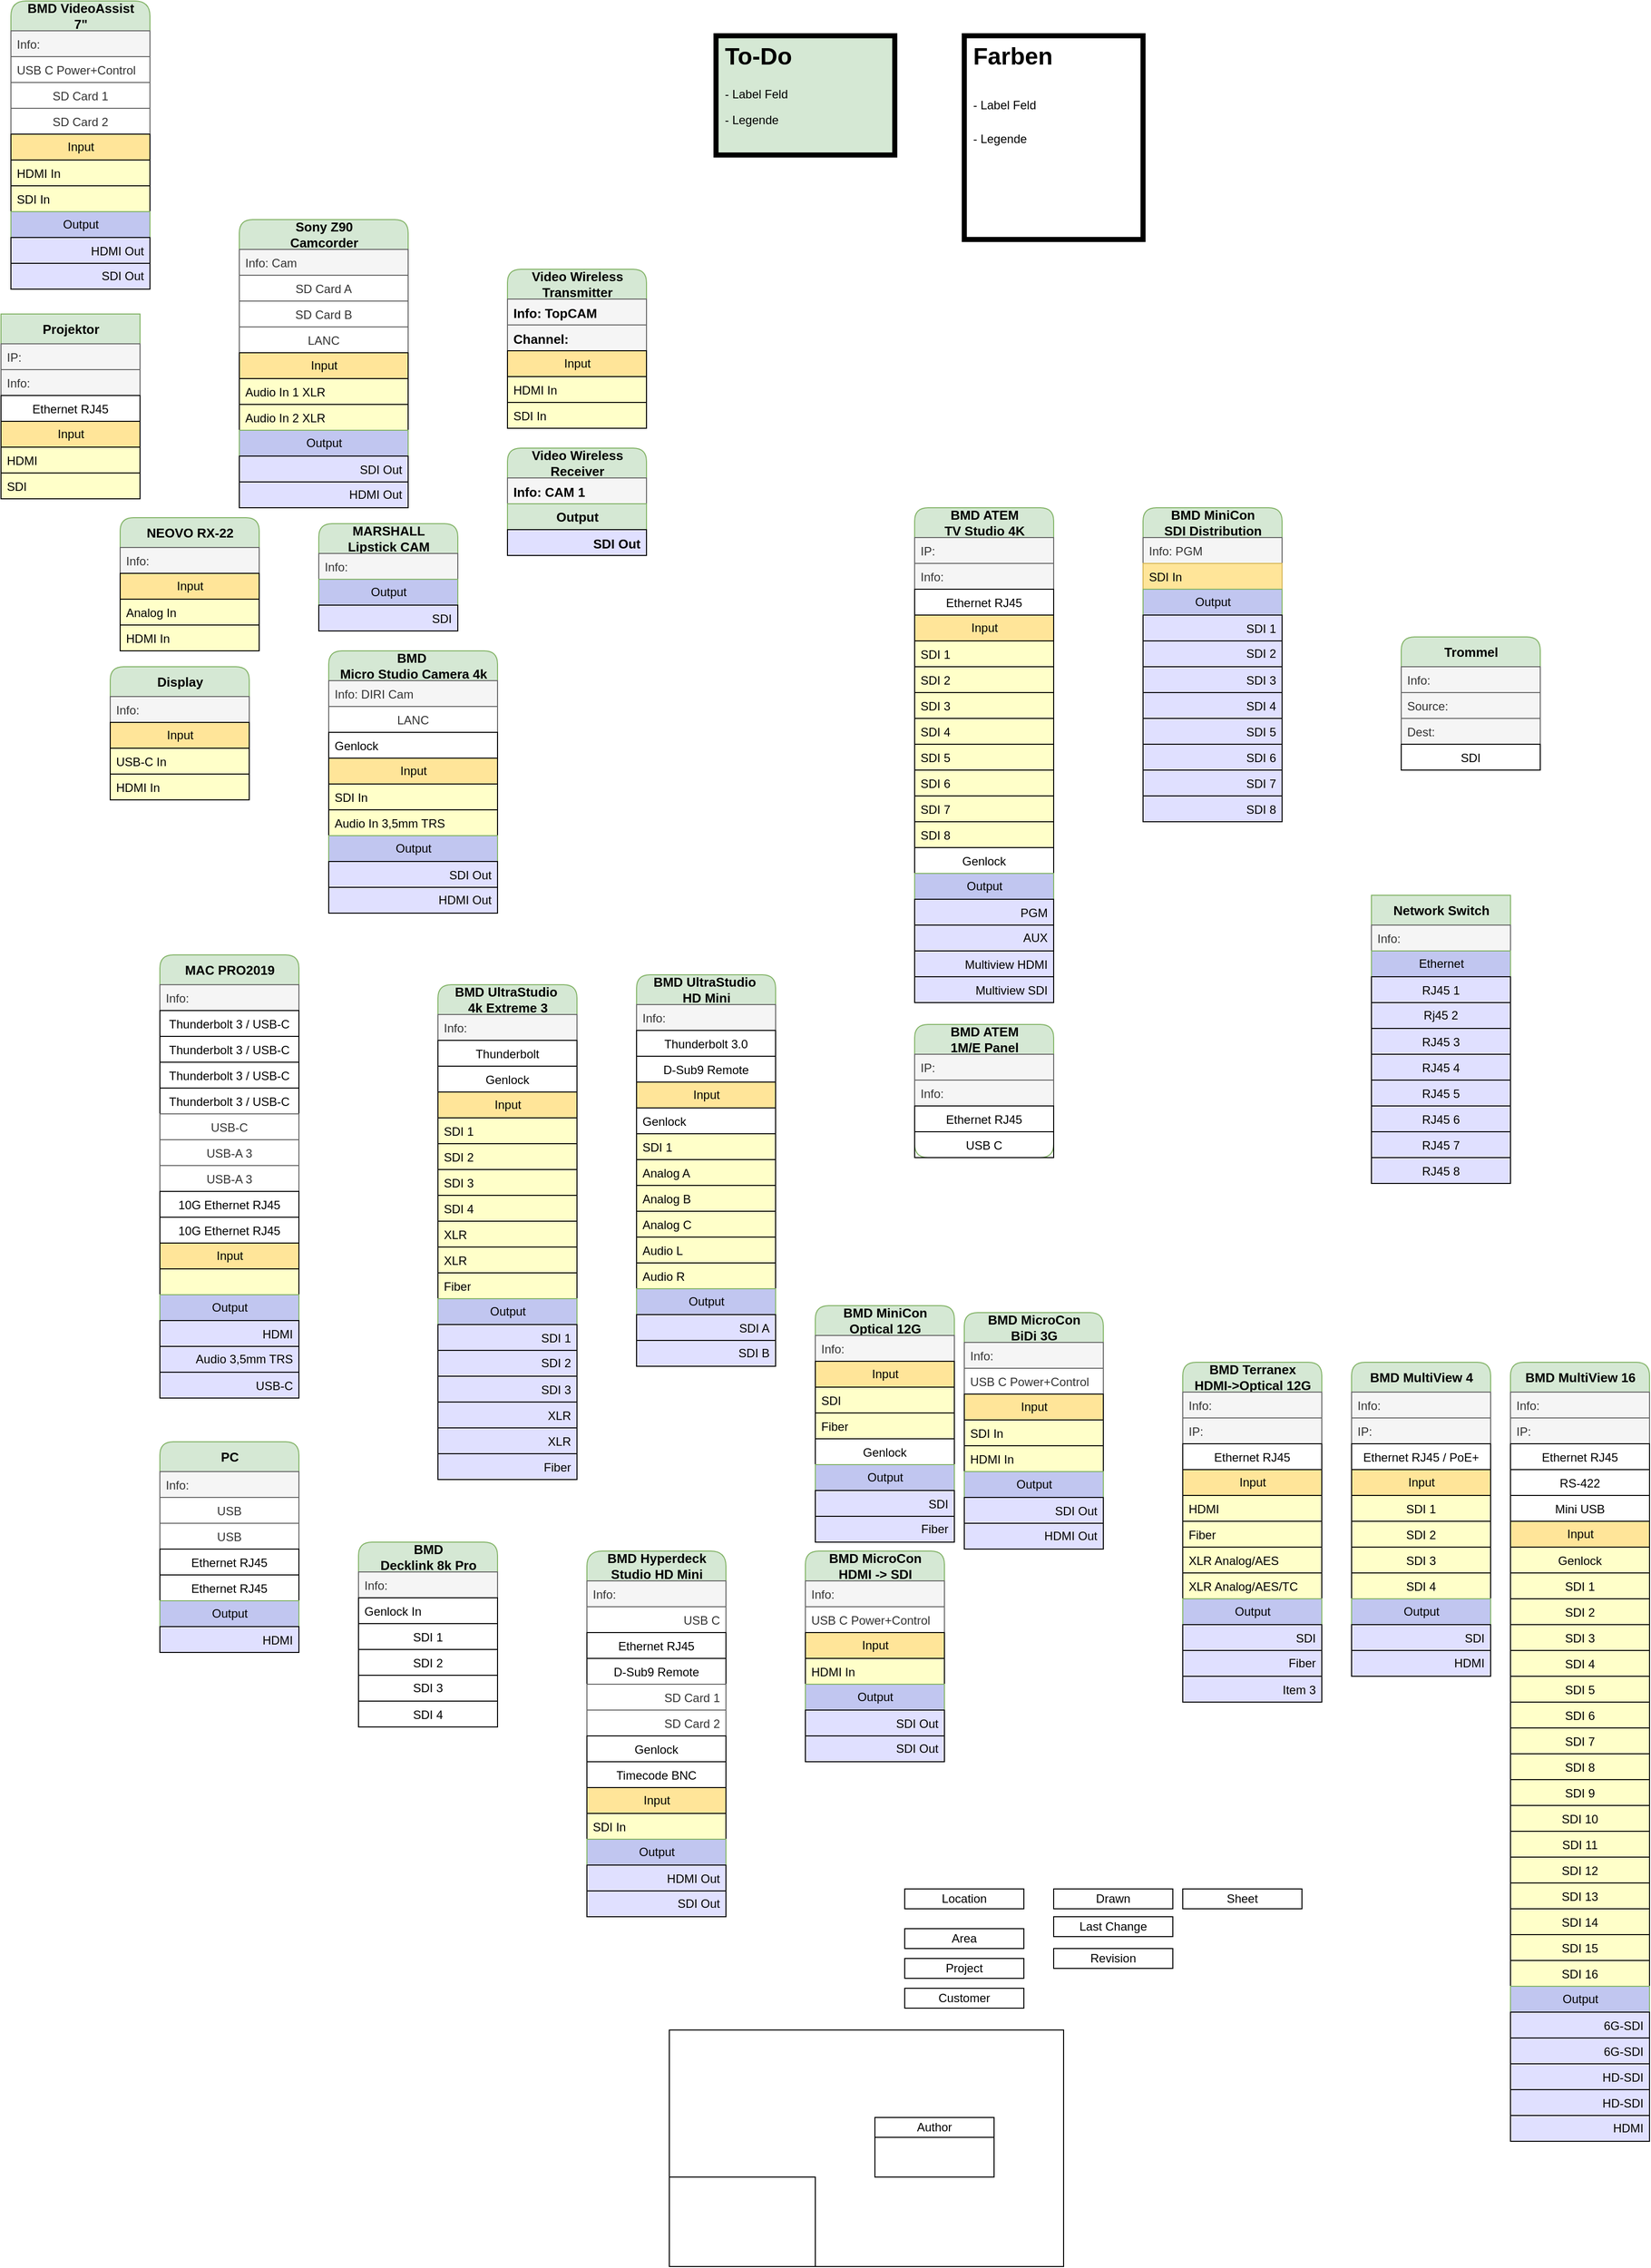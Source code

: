 <mxfile version="24.6.4" type="device">
  <diagram name="Seite-1" id="6DMTvxTgEzmBNX2_uj4O">
    <mxGraphModel dx="2837" dy="1869" grid="1" gridSize="10" guides="1" tooltips="1" connect="1" arrows="1" fold="1" page="1" pageScale="1" pageWidth="827" pageHeight="1169" math="0" shadow="0">
      <root>
        <mxCell id="0" />
        <mxCell id="1" value="Devices" parent="0" />
        <UserObject label="BMD ATEM&lt;div style=&quot;font-size: 13px;&quot;&gt;TV Studio 4K&lt;/div&gt;" tags="Transmission" id="S-b6S_9472XG3xAtmPIh-1">
          <mxCell style="swimlane;fontStyle=1;childLayout=stackLayout;horizontal=1;startSize=30;fillColor=#d5e8d4;horizontalStack=0;resizeParent=1;resizeParentMax=0;resizeLast=0;collapsible=1;marginBottom=0;html=1;fontSize=13;points=[];strokeColor=#82b366;rounded=1;" parent="1" vertex="1">
            <mxGeometry x="-700" y="-640" width="140" height="498" as="geometry">
              <mxRectangle x="380" y="243" width="120" height="40" as="alternateBounds" />
            </mxGeometry>
          </mxCell>
        </UserObject>
        <UserObject label="IP:" tags="" id="S-b6S_9472XG3xAtmPIh-5">
          <mxCell style="text;strokeColor=#666666;fillColor=#f5f5f5;align=left;verticalAlign=top;spacingLeft=4;spacingRight=4;overflow=hidden;rotatable=0;points=[[0,0.5],[1,0.5]];portConstraint=eastwest;whiteSpace=wrap;html=1;fontColor=#333333;" parent="S-b6S_9472XG3xAtmPIh-1" vertex="1">
            <mxGeometry y="30" width="140" height="26" as="geometry" />
          </mxCell>
        </UserObject>
        <UserObject label="Info:" tags="" id="S-b6S_9472XG3xAtmPIh-4">
          <mxCell style="text;strokeColor=#666666;fillColor=#f5f5f5;align=left;verticalAlign=top;spacingLeft=4;spacingRight=4;overflow=hidden;rotatable=0;points=[[0,0.5],[1,0.5]];portConstraint=eastwest;whiteSpace=wrap;html=1;fontColor=#333333;" parent="S-b6S_9472XG3xAtmPIh-1" vertex="1">
            <mxGeometry y="56" width="140" height="26" as="geometry" />
          </mxCell>
        </UserObject>
        <UserObject label="Ethernet RJ45" tags="" id="8GhMJ2vR7fBs7lWXIUBx-13">
          <mxCell style="text;strokeColor=default;fillColor=default;align=center;verticalAlign=top;spacingLeft=4;spacingRight=4;overflow=hidden;rotatable=0;points=[[0,0.5],[1,0.5]];portConstraint=eastwest;whiteSpace=wrap;html=1;labelBorderColor=none;rounded=0;glass=0;part=0;" parent="S-b6S_9472XG3xAtmPIh-1" vertex="1">
            <mxGeometry y="82" width="140" height="26" as="geometry" />
          </mxCell>
        </UserObject>
        <UserObject label="Input" tags="" id="S-b6S_9472XG3xAtmPIh-6">
          <mxCell style="swimlane;fontStyle=0;childLayout=stackLayout;horizontal=1;startSize=26;fillColor=#FFE599;horizontalStack=0;resizeParent=1;resizeParentMax=0;resizeLast=0;collapsible=1;marginBottom=0;html=1;rounded=0;swimlaneFillColor=#FFFFC9;points=[];" parent="S-b6S_9472XG3xAtmPIh-1" vertex="1">
            <mxGeometry y="108" width="140" height="234" as="geometry">
              <mxRectangle y="82" width="140" height="30" as="alternateBounds" />
            </mxGeometry>
          </mxCell>
        </UserObject>
        <UserObject label="SDI 1&lt;span style=&quot;white-space: pre;&quot;&gt;&#x9;&lt;/span&gt;" tags="" id="S-b6S_9472XG3xAtmPIh-2">
          <mxCell style="text;strokeColor=default;fillColor=none;align=left;verticalAlign=top;spacingLeft=4;spacingRight=4;overflow=hidden;rotatable=0;points=[[0,0.5],[1,0.5]];portConstraint=eastwest;whiteSpace=wrap;html=1;" parent="S-b6S_9472XG3xAtmPIh-6" vertex="1">
            <mxGeometry y="26" width="140" height="26" as="geometry" />
          </mxCell>
        </UserObject>
        <UserObject label="SDI 2" tags="" id="S-b6S_9472XG3xAtmPIh-7">
          <mxCell style="text;strokeColor=default;fillColor=none;align=left;verticalAlign=top;spacingLeft=4;spacingRight=4;overflow=hidden;rotatable=0;points=[[0,0.5],[1,0.5]];portConstraint=eastwest;whiteSpace=wrap;html=1;" parent="S-b6S_9472XG3xAtmPIh-6" vertex="1">
            <mxGeometry y="52" width="140" height="26" as="geometry" />
          </mxCell>
        </UserObject>
        <UserObject label="SDI 3" tags="" id="Z0n82deFkCdibXW4L0bi-14">
          <mxCell style="text;strokeColor=default;fillColor=none;align=left;verticalAlign=top;spacingLeft=4;spacingRight=4;overflow=hidden;rotatable=0;points=[[0,0.5],[1,0.5]];portConstraint=eastwest;whiteSpace=wrap;html=1;" parent="S-b6S_9472XG3xAtmPIh-6" vertex="1">
            <mxGeometry y="78" width="140" height="26" as="geometry" />
          </mxCell>
        </UserObject>
        <UserObject label="SDI 4" tags="" id="Z0n82deFkCdibXW4L0bi-13">
          <mxCell style="text;strokeColor=default;fillColor=none;align=left;verticalAlign=top;spacingLeft=4;spacingRight=4;overflow=hidden;rotatable=0;points=[[0,0.5],[1,0.5]];portConstraint=eastwest;whiteSpace=wrap;html=1;" parent="S-b6S_9472XG3xAtmPIh-6" vertex="1">
            <mxGeometry y="104" width="140" height="26" as="geometry" />
          </mxCell>
        </UserObject>
        <UserObject label="SDI 5" tags="" id="Z0n82deFkCdibXW4L0bi-15">
          <mxCell style="text;strokeColor=default;fillColor=none;align=left;verticalAlign=top;spacingLeft=4;spacingRight=4;overflow=hidden;rotatable=0;points=[[0,0.5],[1,0.5]];portConstraint=eastwest;whiteSpace=wrap;html=1;" parent="S-b6S_9472XG3xAtmPIh-6" vertex="1">
            <mxGeometry y="130" width="140" height="26" as="geometry" />
          </mxCell>
        </UserObject>
        <UserObject label="SDI 6&lt;div&gt;&lt;br&gt;&lt;/div&gt;" tags="" id="Z0n82deFkCdibXW4L0bi-16">
          <mxCell style="text;strokeColor=default;fillColor=none;align=left;verticalAlign=top;spacingLeft=4;spacingRight=4;overflow=hidden;rotatable=0;points=[[0,0.5],[1,0.5]];portConstraint=eastwest;whiteSpace=wrap;html=1;" parent="S-b6S_9472XG3xAtmPIh-6" vertex="1">
            <mxGeometry y="156" width="140" height="26" as="geometry" />
          </mxCell>
        </UserObject>
        <UserObject label="SDI 7&lt;div&gt;&lt;div&gt;&lt;br&gt;&lt;/div&gt;&lt;/div&gt;" tags="" id="S-b6S_9472XG3xAtmPIh-8">
          <mxCell style="text;strokeColor=default;fillColor=none;align=left;verticalAlign=top;spacingLeft=4;spacingRight=4;overflow=hidden;rotatable=0;points=[[0,0.5],[1,0.5]];portConstraint=eastwest;whiteSpace=wrap;html=1;" parent="S-b6S_9472XG3xAtmPIh-6" vertex="1">
            <mxGeometry y="182" width="140" height="26" as="geometry" />
          </mxCell>
        </UserObject>
        <UserObject label="SDI 8" tags="" id="Z0n82deFkCdibXW4L0bi-25">
          <mxCell style="text;strokeColor=default;fillColor=none;align=left;verticalAlign=top;spacingLeft=4;spacingRight=4;overflow=hidden;rotatable=0;points=[[0,0.5],[1,0.5]];portConstraint=eastwest;whiteSpace=wrap;html=1;" parent="S-b6S_9472XG3xAtmPIh-6" vertex="1">
            <mxGeometry y="208" width="140" height="26" as="geometry" />
          </mxCell>
        </UserObject>
        <UserObject label="Genlock" tags="" id="S-b6S_9472XG3xAtmPIh-3">
          <mxCell style="text;strokeColor=default;fillColor=default;align=center;verticalAlign=top;spacingLeft=4;spacingRight=4;overflow=hidden;rotatable=0;points=[[0,0.5,0,0,0],[1,0.5,0,0,0]];portConstraint=eastwest;whiteSpace=wrap;html=1;labelBorderColor=none;rounded=0;glass=0;part=0;" parent="S-b6S_9472XG3xAtmPIh-1" vertex="1">
            <mxGeometry y="342" width="140" height="26" as="geometry" />
          </mxCell>
        </UserObject>
        <UserObject label="Output" tags="" id="S-b6S_9472XG3xAtmPIh-10">
          <mxCell style="swimlane;fontStyle=0;childLayout=stackLayout;horizontal=1;startSize=26;fillColor=#C1C6F0;horizontalStack=0;resizeParent=1;resizeParentMax=0;resizeLast=0;collapsible=1;marginBottom=0;html=1;strokeColor=#82b366;rounded=0;swimlaneFillColor=#E0E0FF;connectable=0;" parent="S-b6S_9472XG3xAtmPIh-1" vertex="1">
            <mxGeometry y="368" width="140" height="130" as="geometry">
              <mxRectangle y="238" width="140" height="30" as="alternateBounds" />
            </mxGeometry>
          </mxCell>
        </UserObject>
        <UserObject label="PGM" tags="" id="S-b6S_9472XG3xAtmPIh-11">
          <mxCell style="text;strokeColor=default;fillColor=none;align=right;verticalAlign=top;spacingLeft=4;spacingRight=4;overflow=hidden;rotatable=0;points=[[0,0.5],[1,0.5]];portConstraint=eastwest;whiteSpace=wrap;html=1;" parent="S-b6S_9472XG3xAtmPIh-10" vertex="1">
            <mxGeometry y="26" width="140" height="26" as="geometry" />
          </mxCell>
        </UserObject>
        <UserObject label="AUX" tags="" id="S-b6S_9472XG3xAtmPIh-12">
          <mxCell style="text;strokeColor=default;fillColor=none;align=right;verticalAlign=middle;spacingLeft=4;spacingRight=4;overflow=hidden;rotatable=0;points=[[0,0.5],[1,0.5]];portConstraint=eastwest;whiteSpace=wrap;html=1;labelBackgroundColor=none;labelPosition=center;verticalLabelPosition=middle;" parent="S-b6S_9472XG3xAtmPIh-10" vertex="1">
            <mxGeometry y="52" width="140" height="26" as="geometry" />
          </mxCell>
        </UserObject>
        <UserObject label="Multiview HDMI" tags="" id="S-b6S_9472XG3xAtmPIh-13">
          <mxCell style="text;strokeColor=default;fillColor=none;align=right;verticalAlign=top;spacingLeft=4;spacingRight=4;overflow=hidden;rotatable=0;points=[[0,0.5],[1,0.5]];portConstraint=eastwest;whiteSpace=wrap;html=1;" parent="S-b6S_9472XG3xAtmPIh-10" vertex="1">
            <mxGeometry y="78" width="140" height="26" as="geometry" />
          </mxCell>
        </UserObject>
        <UserObject label="Multiview SDI" tags="" id="Z0n82deFkCdibXW4L0bi-47">
          <mxCell style="text;strokeColor=default;fillColor=none;align=right;verticalAlign=top;spacingLeft=4;spacingRight=4;overflow=hidden;rotatable=0;points=[[0,0.5],[1,0.5]];portConstraint=eastwest;whiteSpace=wrap;html=1;" parent="S-b6S_9472XG3xAtmPIh-10" vertex="1">
            <mxGeometry y="104" width="140" height="26" as="geometry" />
          </mxCell>
        </UserObject>
        <UserObject label="BMD MiniCon&lt;div style=&quot;font-size: 13px;&quot;&gt;SDI Distribution&lt;/div&gt;" tags="Transmission" id="ZXnuHp_Xxv1iU5g6jzHX-4">
          <mxCell style="swimlane;fontStyle=1;childLayout=stackLayout;horizontal=1;startSize=30;fillColor=#d5e8d4;horizontalStack=0;resizeParent=1;resizeParentMax=0;resizeLast=0;collapsible=1;marginBottom=0;html=1;fontSize=13;points=[];strokeColor=#82b366;rounded=1;" parent="1" vertex="1">
            <mxGeometry x="-470" y="-640" width="140" height="316" as="geometry">
              <mxRectangle x="380" y="243" width="120" height="40" as="alternateBounds" />
            </mxGeometry>
          </mxCell>
        </UserObject>
        <UserObject label="Info: PGM" tags="" id="ZXnuHp_Xxv1iU5g6jzHX-6">
          <mxCell style="text;strokeColor=#666666;fillColor=#f5f5f5;align=left;verticalAlign=top;spacingLeft=4;spacingRight=4;overflow=hidden;rotatable=0;points=[[0,0.5],[1,0.5]];portConstraint=eastwest;whiteSpace=wrap;html=1;fontColor=#333333;" parent="ZXnuHp_Xxv1iU5g6jzHX-4" vertex="1">
            <mxGeometry y="30" width="140" height="26" as="geometry" />
          </mxCell>
        </UserObject>
        <UserObject label="SDI In" tags="" id="ZXnuHp_Xxv1iU5g6jzHX-16">
          <mxCell style="text;strokeColor=#d6b656;fillColor=#FFE599;align=left;verticalAlign=top;spacingLeft=4;spacingRight=4;overflow=hidden;rotatable=0;points=[[0,0.5,0,0,0],[1,0.5,0,0,0]];portConstraint=eastwest;whiteSpace=wrap;html=1;" parent="ZXnuHp_Xxv1iU5g6jzHX-4" vertex="1">
            <mxGeometry y="56" width="140" height="26" as="geometry" />
          </mxCell>
        </UserObject>
        <UserObject label="Output" tags="" id="ZXnuHp_Xxv1iU5g6jzHX-12">
          <mxCell style="swimlane;fontStyle=0;childLayout=stackLayout;horizontal=1;startSize=26;fillColor=#C1C6F0;horizontalStack=0;resizeParent=1;resizeParentMax=0;resizeLast=0;collapsible=1;marginBottom=0;html=1;strokeColor=#82b366;rounded=0;swimlaneFillColor=#E0E0FF;connectable=0;" parent="ZXnuHp_Xxv1iU5g6jzHX-4" vertex="1">
            <mxGeometry y="82" width="140" height="234" as="geometry">
              <mxRectangle y="82" width="140" height="30" as="alternateBounds" />
            </mxGeometry>
          </mxCell>
        </UserObject>
        <UserObject label="SDI 1" tags="" id="ZXnuHp_Xxv1iU5g6jzHX-13">
          <mxCell style="text;strokeColor=default;fillColor=none;align=right;verticalAlign=top;spacingLeft=4;spacingRight=4;overflow=hidden;rotatable=0;points=[[0,0.5],[1,0.5]];portConstraint=eastwest;whiteSpace=wrap;html=1;" parent="ZXnuHp_Xxv1iU5g6jzHX-12" vertex="1">
            <mxGeometry y="26" width="140" height="26" as="geometry" />
          </mxCell>
        </UserObject>
        <UserObject label="&lt;span style=&quot;font-size: 12.0px;&quot;&gt;SDI 2&lt;/span&gt;" tags="" id="ZXnuHp_Xxv1iU5g6jzHX-14">
          <mxCell style="text;strokeColor=default;fillColor=none;align=right;verticalAlign=middle;spacingLeft=4;spacingRight=4;overflow=hidden;rotatable=0;points=[[0,0.5],[1,0.5]];portConstraint=eastwest;whiteSpace=wrap;html=1;labelBackgroundColor=none;labelPosition=center;verticalLabelPosition=middle;" parent="ZXnuHp_Xxv1iU5g6jzHX-12" vertex="1">
            <mxGeometry y="52" width="140" height="26" as="geometry" />
          </mxCell>
        </UserObject>
        <UserObject label="&lt;span style=&quot;font-size: 12.0px;&quot;&gt;SDI 3&lt;/span&gt;" tags="" id="ZXnuHp_Xxv1iU5g6jzHX-15">
          <mxCell style="text;strokeColor=default;fillColor=none;align=right;verticalAlign=top;spacingLeft=4;spacingRight=4;overflow=hidden;rotatable=0;points=[[0,0.5],[1,0.5]];portConstraint=eastwest;whiteSpace=wrap;html=1;" parent="ZXnuHp_Xxv1iU5g6jzHX-12" vertex="1">
            <mxGeometry y="78" width="140" height="26" as="geometry" />
          </mxCell>
        </UserObject>
        <UserObject label="SDI 4" tags="" id="ZXnuHp_Xxv1iU5g6jzHX-17">
          <mxCell style="text;strokeColor=default;fillColor=none;align=right;verticalAlign=top;spacingLeft=4;spacingRight=4;overflow=hidden;rotatable=0;points=[[0,0.5],[1,0.5]];portConstraint=eastwest;whiteSpace=wrap;html=1;" parent="ZXnuHp_Xxv1iU5g6jzHX-12" vertex="1">
            <mxGeometry y="104" width="140" height="26" as="geometry" />
          </mxCell>
        </UserObject>
        <UserObject label="SDI 5" tags="" id="ZXnuHp_Xxv1iU5g6jzHX-18">
          <mxCell style="text;strokeColor=default;fillColor=none;align=right;verticalAlign=top;spacingLeft=4;spacingRight=4;overflow=hidden;rotatable=0;points=[[0,0.5],[1,0.5]];portConstraint=eastwest;whiteSpace=wrap;html=1;" parent="ZXnuHp_Xxv1iU5g6jzHX-12" vertex="1">
            <mxGeometry y="130" width="140" height="26" as="geometry" />
          </mxCell>
        </UserObject>
        <UserObject label="SDI 6" tags="" id="ZXnuHp_Xxv1iU5g6jzHX-19">
          <mxCell style="text;strokeColor=default;fillColor=none;align=right;verticalAlign=top;spacingLeft=4;spacingRight=4;overflow=hidden;rotatable=0;points=[[0,0.5],[1,0.5]];portConstraint=eastwest;whiteSpace=wrap;html=1;" parent="ZXnuHp_Xxv1iU5g6jzHX-12" vertex="1">
            <mxGeometry y="156" width="140" height="26" as="geometry" />
          </mxCell>
        </UserObject>
        <UserObject label="SDI 7" tags="" id="ZXnuHp_Xxv1iU5g6jzHX-20">
          <mxCell style="text;strokeColor=default;fillColor=none;align=right;verticalAlign=top;spacingLeft=4;spacingRight=4;overflow=hidden;rotatable=0;points=[[0,0.5],[1,0.5]];portConstraint=eastwest;whiteSpace=wrap;html=1;" parent="ZXnuHp_Xxv1iU5g6jzHX-12" vertex="1">
            <mxGeometry y="182" width="140" height="26" as="geometry" />
          </mxCell>
        </UserObject>
        <UserObject label="SDI 8" tags="" id="ZXnuHp_Xxv1iU5g6jzHX-21">
          <mxCell style="text;strokeColor=default;fillColor=none;align=right;verticalAlign=top;spacingLeft=4;spacingRight=4;overflow=hidden;rotatable=0;points=[[0,0.5],[1,0.5]];portConstraint=eastwest;whiteSpace=wrap;html=1;rounded=0;" parent="ZXnuHp_Xxv1iU5g6jzHX-12" vertex="1">
            <mxGeometry y="208" width="140" height="26" as="geometry" />
          </mxCell>
        </UserObject>
        <UserObject label="BMD&lt;div style=&quot;font-size: 13px;&quot;&gt;Decklink 8k Pro&lt;/div&gt;" tags="" id="ZXnuHp_Xxv1iU5g6jzHX-22">
          <mxCell style="swimlane;fontStyle=1;childLayout=stackLayout;horizontal=1;startSize=30;fillColor=#d5e8d4;horizontalStack=0;resizeParent=1;resizeParentMax=0;resizeLast=0;collapsible=1;marginBottom=0;html=1;fontSize=13;points=[];strokeColor=#82b366;rounded=1;" parent="1" vertex="1">
            <mxGeometry x="-1260" y="401" width="140" height="186" as="geometry">
              <mxRectangle x="380" y="243" width="120" height="40" as="alternateBounds" />
            </mxGeometry>
          </mxCell>
        </UserObject>
        <UserObject label="Info:" tags="" id="ZXnuHp_Xxv1iU5g6jzHX-23">
          <mxCell style="text;strokeColor=#666666;fillColor=#f5f5f5;align=left;verticalAlign=top;spacingLeft=4;spacingRight=4;overflow=hidden;rotatable=0;points=[[0,0.5],[1,0.5]];portConstraint=eastwest;whiteSpace=wrap;html=1;fontColor=#333333;" parent="ZXnuHp_Xxv1iU5g6jzHX-22" vertex="1">
            <mxGeometry y="30" width="140" height="26" as="geometry" />
          </mxCell>
        </UserObject>
        <UserObject label="Genlock In" tags="" id="ZXnuHp_Xxv1iU5g6jzHX-34">
          <mxCell style="text;strokeColor=default;fillColor=default;align=left;verticalAlign=top;spacingLeft=4;spacingRight=4;overflow=hidden;rotatable=0;points=[[0,0.5],[1,0.5]];portConstraint=eastwest;whiteSpace=wrap;html=1;labelBorderColor=none;rounded=0;glass=0;part=0;" parent="ZXnuHp_Xxv1iU5g6jzHX-22" vertex="1">
            <mxGeometry y="56" width="140" height="26" as="geometry" />
          </mxCell>
        </UserObject>
        <UserObject label="SDI 1" tags="" id="ZXnuHp_Xxv1iU5g6jzHX-29">
          <mxCell style="text;strokeColor=default;fillColor=default;align=center;verticalAlign=top;spacingLeft=4;spacingRight=4;overflow=hidden;rotatable=0;points=[[0,0.5],[1,0.5]];portConstraint=eastwest;whiteSpace=wrap;html=1;" parent="ZXnuHp_Xxv1iU5g6jzHX-22" vertex="1">
            <mxGeometry y="82" width="140" height="26" as="geometry" />
          </mxCell>
        </UserObject>
        <UserObject label="&lt;span style=&quot;font-size: 12.0px;&quot;&gt;SDI 2&lt;/span&gt;" tags="" id="ZXnuHp_Xxv1iU5g6jzHX-28">
          <mxCell style="text;strokeColor=default;fillColor=default;align=center;verticalAlign=top;spacingLeft=4;spacingRight=4;overflow=hidden;rotatable=0;points=[[0,0.5],[1,0.5]];portConstraint=eastwest;whiteSpace=wrap;html=1;" parent="ZXnuHp_Xxv1iU5g6jzHX-22" vertex="1">
            <mxGeometry y="108" width="140" height="26" as="geometry" />
          </mxCell>
        </UserObject>
        <UserObject label="&lt;span style=&quot;font-size: 12.0px;&quot;&gt;SDI 3&lt;/span&gt;" tags="" id="ZXnuHp_Xxv1iU5g6jzHX-27">
          <mxCell style="text;strokeColor=default;fillColor=default;align=center;verticalAlign=middle;spacingLeft=4;spacingRight=4;overflow=hidden;rotatable=0;points=[[0,0.5],[1,0.5]];portConstraint=eastwest;whiteSpace=wrap;html=1;labelBackgroundColor=none;labelPosition=center;verticalLabelPosition=middle;" parent="ZXnuHp_Xxv1iU5g6jzHX-22" vertex="1">
            <mxGeometry y="134" width="140" height="26" as="geometry" />
          </mxCell>
        </UserObject>
        <UserObject label="SDI 4" tags="" id="ZXnuHp_Xxv1iU5g6jzHX-26">
          <mxCell style="text;strokeColor=default;fillColor=default;align=center;verticalAlign=top;spacingLeft=4;spacingRight=4;overflow=hidden;rotatable=0;points=[[0,0.5],[1,0.5]];portConstraint=eastwest;whiteSpace=wrap;html=1;rounded=0;" parent="ZXnuHp_Xxv1iU5g6jzHX-22" vertex="1">
            <mxGeometry y="160" width="140" height="26" as="geometry" />
          </mxCell>
        </UserObject>
        <UserObject label="BMD MicroCon&lt;div style=&quot;font-size: 13px;&quot;&gt;BiDi 3G&lt;/div&gt;" tags="" id="ZXnuHp_Xxv1iU5g6jzHX-35">
          <mxCell style="swimlane;fontStyle=1;childLayout=stackLayout;horizontal=1;startSize=30;fillColor=#d5e8d4;horizontalStack=0;resizeParent=1;resizeParentMax=0;resizeLast=0;collapsible=1;marginBottom=0;html=1;fontSize=13;points=[];strokeColor=#82b366;rounded=1;swimlaneLine=1;" parent="1" vertex="1">
            <mxGeometry x="-650" y="170" width="140" height="238" as="geometry">
              <mxRectangle x="380" y="243" width="120" height="40" as="alternateBounds" />
            </mxGeometry>
          </mxCell>
        </UserObject>
        <UserObject label="Info:" tags="" id="ZXnuHp_Xxv1iU5g6jzHX-37">
          <mxCell style="text;strokeColor=#666666;fillColor=#f5f5f5;align=left;verticalAlign=top;spacingLeft=4;spacingRight=4;overflow=hidden;rotatable=0;points=[[0,0.5],[1,0.5]];portConstraint=eastwest;whiteSpace=wrap;html=1;fontColor=#333333;" parent="ZXnuHp_Xxv1iU5g6jzHX-35" vertex="1">
            <mxGeometry y="30" width="140" height="26" as="geometry" />
          </mxCell>
        </UserObject>
        <UserObject label="USB C Power+Control" tags="" id="ZXnuHp_Xxv1iU5g6jzHX-68">
          <mxCell style="text;strokeColor=#666666;fillColor=default;align=left;verticalAlign=top;spacingLeft=4;spacingRight=4;overflow=hidden;rotatable=0;points=[[0,0.5],[1,0.5]];portConstraint=eastwest;whiteSpace=wrap;html=1;fontColor=#333333;" parent="ZXnuHp_Xxv1iU5g6jzHX-35" vertex="1">
            <mxGeometry y="56" width="140" height="26" as="geometry" />
          </mxCell>
        </UserObject>
        <UserObject label="Input" tags="" id="ZXnuHp_Xxv1iU5g6jzHX-38">
          <mxCell style="swimlane;fontStyle=0;childLayout=stackLayout;horizontal=1;startSize=26;fillColor=#FFE599;horizontalStack=0;resizeParent=1;resizeParentMax=0;resizeLast=0;collapsible=1;marginBottom=0;html=1;rounded=0;swimlaneFillColor=#FFFFC9;points=[];" parent="ZXnuHp_Xxv1iU5g6jzHX-35" vertex="1">
            <mxGeometry y="82" width="140" height="78" as="geometry">
              <mxRectangle y="82" width="140" height="30" as="alternateBounds" />
            </mxGeometry>
          </mxCell>
        </UserObject>
        <UserObject label="SDI In&lt;span style=&quot;white-space: pre;&quot;&gt;&#x9;&lt;/span&gt;" tags="" id="ZXnuHp_Xxv1iU5g6jzHX-39">
          <mxCell style="text;strokeColor=default;fillColor=none;align=left;verticalAlign=top;spacingLeft=4;spacingRight=4;overflow=hidden;rotatable=0;points=[[0,0.5],[1,0.5]];portConstraint=eastwest;whiteSpace=wrap;html=1;" parent="ZXnuHp_Xxv1iU5g6jzHX-38" vertex="1">
            <mxGeometry y="26" width="140" height="26" as="geometry" />
          </mxCell>
        </UserObject>
        <UserObject label="HDMI In" tags="" id="ZXnuHp_Xxv1iU5g6jzHX-40">
          <mxCell style="text;strokeColor=default;fillColor=none;align=left;verticalAlign=top;spacingLeft=4;spacingRight=4;overflow=hidden;rotatable=0;points=[[0,0.5],[1,0.5]];portConstraint=eastwest;whiteSpace=wrap;html=1;" parent="ZXnuHp_Xxv1iU5g6jzHX-38" vertex="1">
            <mxGeometry y="52" width="140" height="26" as="geometry" />
          </mxCell>
        </UserObject>
        <UserObject label="Output" tags="" id="ZXnuHp_Xxv1iU5g6jzHX-43">
          <mxCell style="swimlane;fontStyle=0;childLayout=stackLayout;horizontal=1;startSize=26;fillColor=#C1C6F0;horizontalStack=0;resizeParent=1;resizeParentMax=0;resizeLast=0;collapsible=1;marginBottom=0;html=1;strokeColor=#82b366;rounded=0;swimlaneFillColor=#E0E0FF;connectable=0;" parent="ZXnuHp_Xxv1iU5g6jzHX-35" vertex="1">
            <mxGeometry y="160" width="140" height="78" as="geometry">
              <mxRectangle y="238" width="140" height="30" as="alternateBounds" />
            </mxGeometry>
          </mxCell>
        </UserObject>
        <UserObject label="SDI Out" tags="" id="ZXnuHp_Xxv1iU5g6jzHX-44">
          <mxCell style="text;strokeColor=default;fillColor=none;align=right;verticalAlign=top;spacingLeft=4;spacingRight=4;overflow=hidden;rotatable=0;points=[[0,0.5],[1,0.5]];portConstraint=eastwest;whiteSpace=wrap;html=1;" parent="ZXnuHp_Xxv1iU5g6jzHX-43" vertex="1">
            <mxGeometry y="26" width="140" height="26" as="geometry" />
          </mxCell>
        </UserObject>
        <UserObject label="HDMI Out" tags="" id="ZXnuHp_Xxv1iU5g6jzHX-45">
          <mxCell style="text;strokeColor=default;fillColor=none;align=right;verticalAlign=middle;spacingLeft=4;spacingRight=4;overflow=hidden;rotatable=0;points=[[0,0.5],[1,0.5]];portConstraint=eastwest;whiteSpace=wrap;html=1;labelBackgroundColor=none;labelPosition=center;verticalLabelPosition=middle;" parent="ZXnuHp_Xxv1iU5g6jzHX-43" vertex="1">
            <mxGeometry y="52" width="140" height="26" as="geometry" />
          </mxCell>
        </UserObject>
        <UserObject label="BMD MicroCon&lt;div style=&quot;font-size: 13px;&quot;&gt;HDMI -&amp;gt; SDI&lt;/div&gt;" tags="Transmission" id="ZXnuHp_Xxv1iU5g6jzHX-47">
          <mxCell style="swimlane;fontStyle=1;childLayout=stackLayout;horizontal=1;startSize=30;fillColor=#d5e8d4;horizontalStack=0;resizeParent=1;resizeParentMax=0;resizeLast=0;collapsible=1;marginBottom=0;html=1;fontSize=13;points=[];strokeColor=#82b366;rounded=1;" parent="1" vertex="1">
            <mxGeometry x="-810" y="410" width="140" height="212" as="geometry">
              <mxRectangle x="380" y="243" width="120" height="40" as="alternateBounds" />
            </mxGeometry>
          </mxCell>
        </UserObject>
        <UserObject label="Info:" tags="" id="ZXnuHp_Xxv1iU5g6jzHX-48">
          <mxCell style="text;strokeColor=#666666;fillColor=#f5f5f5;align=left;verticalAlign=top;spacingLeft=4;spacingRight=4;overflow=hidden;rotatable=0;points=[[0,0.5],[1,0.5]];portConstraint=eastwest;whiteSpace=wrap;html=1;fontColor=#333333;" parent="ZXnuHp_Xxv1iU5g6jzHX-47" vertex="1">
            <mxGeometry y="30" width="140" height="26" as="geometry" />
          </mxCell>
        </UserObject>
        <UserObject label="USB C Power+Control" tags="" id="ZXnuHp_Xxv1iU5g6jzHX-67">
          <mxCell style="text;strokeColor=#666666;fillColor=default;align=left;verticalAlign=top;spacingLeft=4;spacingRight=4;overflow=hidden;rotatable=0;points=[[0,0.5],[1,0.5]];portConstraint=eastwest;whiteSpace=wrap;html=1;fontColor=#333333;" parent="ZXnuHp_Xxv1iU5g6jzHX-47" vertex="1">
            <mxGeometry y="56" width="140" height="26" as="geometry" />
          </mxCell>
        </UserObject>
        <UserObject label="Input" tags="" id="ZXnuHp_Xxv1iU5g6jzHX-49">
          <mxCell style="swimlane;fontStyle=0;childLayout=stackLayout;horizontal=1;startSize=26;fillColor=#FFE599;horizontalStack=0;resizeParent=1;resizeParentMax=0;resizeLast=0;collapsible=1;marginBottom=0;html=1;rounded=0;swimlaneFillColor=#FFFFC9;points=[];" parent="ZXnuHp_Xxv1iU5g6jzHX-47" vertex="1">
            <mxGeometry y="82" width="140" height="52" as="geometry">
              <mxRectangle y="82" width="140" height="30" as="alternateBounds" />
            </mxGeometry>
          </mxCell>
        </UserObject>
        <UserObject label="HDMI In" tags="" id="ZXnuHp_Xxv1iU5g6jzHX-51">
          <mxCell style="text;strokeColor=default;fillColor=none;align=left;verticalAlign=top;spacingLeft=4;spacingRight=4;overflow=hidden;rotatable=0;points=[[0,0.5],[1,0.5]];portConstraint=eastwest;whiteSpace=wrap;html=1;" parent="ZXnuHp_Xxv1iU5g6jzHX-49" vertex="1">
            <mxGeometry y="26" width="140" height="26" as="geometry" />
          </mxCell>
        </UserObject>
        <UserObject label="Output" tags="" id="ZXnuHp_Xxv1iU5g6jzHX-52">
          <mxCell style="swimlane;fontStyle=0;childLayout=stackLayout;horizontal=1;startSize=26;fillColor=#C1C6F0;horizontalStack=0;resizeParent=1;resizeParentMax=0;resizeLast=0;collapsible=1;marginBottom=0;html=1;strokeColor=#82b366;rounded=0;swimlaneFillColor=#E0E0FF;connectable=0;" parent="ZXnuHp_Xxv1iU5g6jzHX-47" vertex="1">
            <mxGeometry y="134" width="140" height="78" as="geometry">
              <mxRectangle y="238" width="140" height="30" as="alternateBounds" />
            </mxGeometry>
          </mxCell>
        </UserObject>
        <UserObject label="SDI Out" tags="" id="ZXnuHp_Xxv1iU5g6jzHX-53">
          <mxCell style="text;strokeColor=default;fillColor=none;align=right;verticalAlign=top;spacingLeft=4;spacingRight=4;overflow=hidden;rotatable=0;points=[[0,0.5],[1,0.5]];portConstraint=eastwest;whiteSpace=wrap;html=1;" parent="ZXnuHp_Xxv1iU5g6jzHX-52" vertex="1">
            <mxGeometry y="26" width="140" height="26" as="geometry" />
          </mxCell>
        </UserObject>
        <UserObject label="SDI Out" tags="" id="ZXnuHp_Xxv1iU5g6jzHX-54">
          <mxCell style="text;strokeColor=default;fillColor=none;align=right;verticalAlign=middle;spacingLeft=4;spacingRight=4;overflow=hidden;rotatable=0;points=[[0,0.5],[1,0.5]];portConstraint=eastwest;whiteSpace=wrap;html=1;labelBackgroundColor=none;labelPosition=center;verticalLabelPosition=middle;" parent="ZXnuHp_Xxv1iU5g6jzHX-52" vertex="1">
            <mxGeometry y="52" width="140" height="26" as="geometry" />
          </mxCell>
        </UserObject>
        <UserObject label="BMD MiniCon&lt;div style=&quot;font-size: 13px;&quot;&gt;Optical 12G&lt;/div&gt;" tags="" id="ZXnuHp_Xxv1iU5g6jzHX-55">
          <mxCell style="swimlane;fontStyle=1;childLayout=stackLayout;horizontal=1;startSize=30;fillColor=#d5e8d4;horizontalStack=0;resizeParent=1;resizeParentMax=0;resizeLast=0;collapsible=1;marginBottom=0;html=1;fontSize=13;points=[];strokeColor=#82b366;rounded=1;" parent="1" vertex="1">
            <mxGeometry x="-800" y="163" width="140" height="238" as="geometry">
              <mxRectangle x="380" y="243" width="120" height="40" as="alternateBounds" />
            </mxGeometry>
          </mxCell>
        </UserObject>
        <UserObject label="Info:" tags="" id="ZXnuHp_Xxv1iU5g6jzHX-57">
          <mxCell style="text;strokeColor=#666666;fillColor=#f5f5f5;align=left;verticalAlign=top;spacingLeft=4;spacingRight=4;overflow=hidden;rotatable=0;points=[[0,0.5],[1,0.5]];portConstraint=eastwest;whiteSpace=wrap;html=1;fontColor=#333333;" parent="ZXnuHp_Xxv1iU5g6jzHX-55" vertex="1">
            <mxGeometry y="30" width="140" height="26" as="geometry" />
          </mxCell>
        </UserObject>
        <UserObject label="Input" tags="" id="ZXnuHp_Xxv1iU5g6jzHX-58">
          <mxCell style="swimlane;fontStyle=0;childLayout=stackLayout;horizontal=1;startSize=26;fillColor=#FFE599;horizontalStack=0;resizeParent=1;resizeParentMax=0;resizeLast=0;collapsible=1;marginBottom=0;html=1;rounded=0;swimlaneFillColor=#FFFFC9;points=[];" parent="ZXnuHp_Xxv1iU5g6jzHX-55" vertex="1">
            <mxGeometry y="56" width="140" height="78" as="geometry">
              <mxRectangle y="82" width="140" height="30" as="alternateBounds" />
            </mxGeometry>
          </mxCell>
        </UserObject>
        <UserObject label="SDI &lt;span style=&quot;white-space: pre;&quot;&gt;&#x9;&lt;/span&gt;" tags="" id="ZXnuHp_Xxv1iU5g6jzHX-59">
          <mxCell style="text;strokeColor=default;fillColor=none;align=left;verticalAlign=top;spacingLeft=4;spacingRight=4;overflow=hidden;rotatable=0;points=[[0,0.5],[1,0.5]];portConstraint=eastwest;whiteSpace=wrap;html=1;" parent="ZXnuHp_Xxv1iU5g6jzHX-58" vertex="1">
            <mxGeometry y="26" width="140" height="26" as="geometry" />
          </mxCell>
        </UserObject>
        <UserObject label="Fiber" tags="" id="ZXnuHp_Xxv1iU5g6jzHX-60">
          <mxCell style="text;strokeColor=default;fillColor=none;align=left;verticalAlign=top;spacingLeft=4;spacingRight=4;overflow=hidden;rotatable=0;points=[[0,0.5],[1,0.5]];portConstraint=eastwest;whiteSpace=wrap;html=1;" parent="ZXnuHp_Xxv1iU5g6jzHX-58" vertex="1">
            <mxGeometry y="52" width="140" height="26" as="geometry" />
          </mxCell>
        </UserObject>
        <UserObject label="Genlock" tags="" id="ZXnuHp_Xxv1iU5g6jzHX-62">
          <mxCell style="text;strokeColor=default;fillColor=default;align=center;verticalAlign=top;spacingLeft=4;spacingRight=4;overflow=hidden;rotatable=0;points=[[0,0.5],[1,0.5]];portConstraint=eastwest;whiteSpace=wrap;html=1;labelBorderColor=none;rounded=0;glass=0;part=0;" parent="ZXnuHp_Xxv1iU5g6jzHX-55" vertex="1">
            <mxGeometry y="134" width="140" height="26" as="geometry" />
          </mxCell>
        </UserObject>
        <UserObject label="Output" tags="" id="ZXnuHp_Xxv1iU5g6jzHX-63">
          <mxCell style="swimlane;fontStyle=0;childLayout=stackLayout;horizontal=1;startSize=26;fillColor=#C1C6F0;horizontalStack=0;resizeParent=1;resizeParentMax=0;resizeLast=0;collapsible=1;marginBottom=0;html=1;strokeColor=#82b366;rounded=0;swimlaneFillColor=#E0E0FF;connectable=0;" parent="ZXnuHp_Xxv1iU5g6jzHX-55" vertex="1">
            <mxGeometry y="160" width="140" height="78" as="geometry">
              <mxRectangle y="238" width="140" height="30" as="alternateBounds" />
            </mxGeometry>
          </mxCell>
        </UserObject>
        <UserObject label="SDI" tags="" id="ZXnuHp_Xxv1iU5g6jzHX-64">
          <mxCell style="text;strokeColor=default;fillColor=none;align=right;verticalAlign=top;spacingLeft=4;spacingRight=4;overflow=hidden;rotatable=0;points=[[0,0.5],[1,0.5]];portConstraint=eastwest;whiteSpace=wrap;html=1;" parent="ZXnuHp_Xxv1iU5g6jzHX-63" vertex="1">
            <mxGeometry y="26" width="140" height="26" as="geometry" />
          </mxCell>
        </UserObject>
        <UserObject label="Fiber" tags="" id="ZXnuHp_Xxv1iU5g6jzHX-65">
          <mxCell style="text;strokeColor=default;fillColor=none;align=right;verticalAlign=middle;spacingLeft=4;spacingRight=4;overflow=hidden;rotatable=0;points=[[0,0.5],[1,0.5]];portConstraint=eastwest;whiteSpace=wrap;html=1;labelBackgroundColor=none;labelPosition=center;verticalLabelPosition=middle;" parent="ZXnuHp_Xxv1iU5g6jzHX-63" vertex="1">
            <mxGeometry y="52" width="140" height="26" as="geometry" />
          </mxCell>
        </UserObject>
        <UserObject label="BMD ATEM&lt;div style=&quot;font-size: 13px;&quot;&gt;1M/E Panel&lt;/div&gt;" tags="" id="ZXnuHp_Xxv1iU5g6jzHX-69">
          <mxCell style="swimlane;fontStyle=1;childLayout=stackLayout;horizontal=1;startSize=30;fillColor=#d5e8d4;horizontalStack=0;resizeParent=1;resizeParentMax=0;resizeLast=0;collapsible=1;marginBottom=0;html=1;fontSize=13;points=[];strokeColor=#82b366;rounded=1;" parent="1" vertex="1">
            <mxGeometry x="-700" y="-120" width="140" height="134" as="geometry">
              <mxRectangle x="380" y="243" width="120" height="40" as="alternateBounds" />
            </mxGeometry>
          </mxCell>
        </UserObject>
        <UserObject label="IP:" tags="" id="ZXnuHp_Xxv1iU5g6jzHX-70">
          <mxCell style="text;strokeColor=#666666;fillColor=#f5f5f5;align=left;verticalAlign=top;spacingLeft=4;spacingRight=4;overflow=hidden;rotatable=0;points=[[0,0.5],[1,0.5]];portConstraint=eastwest;whiteSpace=wrap;html=1;fontColor=#333333;" parent="ZXnuHp_Xxv1iU5g6jzHX-69" vertex="1">
            <mxGeometry y="30" width="140" height="26" as="geometry" />
          </mxCell>
        </UserObject>
        <UserObject label="Info:" tags="" id="ZXnuHp_Xxv1iU5g6jzHX-71">
          <mxCell style="text;strokeColor=#666666;fillColor=#f5f5f5;align=left;verticalAlign=top;spacingLeft=4;spacingRight=4;overflow=hidden;rotatable=0;points=[[0,0.5],[1,0.5]];portConstraint=eastwest;whiteSpace=wrap;html=1;fontColor=#333333;" parent="ZXnuHp_Xxv1iU5g6jzHX-69" vertex="1">
            <mxGeometry y="56" width="140" height="26" as="geometry" />
          </mxCell>
        </UserObject>
        <UserObject label="Ethernet RJ45" tags="" id="ZXnuHp_Xxv1iU5g6jzHX-81">
          <mxCell style="text;strokeColor=default;fillColor=none;align=center;verticalAlign=top;spacingLeft=4;spacingRight=4;overflow=hidden;rotatable=0;points=[[0,0.5],[1,0.5]];portConstraint=eastwest;whiteSpace=wrap;html=1;labelBorderColor=none;rounded=0;glass=0;part=0;" parent="ZXnuHp_Xxv1iU5g6jzHX-69" vertex="1">
            <mxGeometry y="82" width="140" height="26" as="geometry" />
          </mxCell>
        </UserObject>
        <UserObject label="USB C" tags="" id="ZXnuHp_Xxv1iU5g6jzHX-76">
          <mxCell style="text;strokeColor=default;fillColor=none;align=center;verticalAlign=top;spacingLeft=4;spacingRight=4;overflow=hidden;rotatable=0;points=[[0,0.5],[1,0.5]];portConstraint=eastwest;whiteSpace=wrap;html=1;labelBorderColor=none;rounded=0;glass=0;part=0;" parent="ZXnuHp_Xxv1iU5g6jzHX-69" vertex="1">
            <mxGeometry y="108" width="140" height="26" as="geometry" />
          </mxCell>
        </UserObject>
        <UserObject label="BMD Terranex&lt;div style=&quot;font-size: 13px;&quot;&gt;HDMI-&amp;gt;Optical 12G&lt;/div&gt;" tags="" id="ZXnuHp_Xxv1iU5g6jzHX-82">
          <mxCell style="swimlane;fontStyle=1;childLayout=stackLayout;horizontal=1;startSize=30;fillColor=#d5e8d4;horizontalStack=0;resizeParent=1;resizeParentMax=0;resizeLast=0;collapsible=1;marginBottom=0;html=1;fontSize=13;points=[];strokeColor=#82b366;rounded=1;" parent="1" vertex="1">
            <mxGeometry x="-430" y="220" width="140" height="342" as="geometry">
              <mxRectangle x="380" y="243" width="120" height="40" as="alternateBounds" />
            </mxGeometry>
          </mxCell>
        </UserObject>
        <UserObject label="Info:" tags="" id="ZXnuHp_Xxv1iU5g6jzHX-84">
          <mxCell style="text;strokeColor=#666666;fillColor=#f5f5f5;align=left;verticalAlign=top;spacingLeft=4;spacingRight=4;overflow=hidden;rotatable=0;points=[[0,0.5],[1,0.5]];portConstraint=eastwest;whiteSpace=wrap;html=1;fontColor=#333333;" parent="ZXnuHp_Xxv1iU5g6jzHX-82" vertex="1">
            <mxGeometry y="30" width="140" height="26" as="geometry" />
          </mxCell>
        </UserObject>
        <UserObject label="IP:" tags="" id="ZXnuHp_Xxv1iU5g6jzHX-83">
          <mxCell style="text;strokeColor=#666666;fillColor=#f5f5f5;align=left;verticalAlign=top;spacingLeft=4;spacingRight=4;overflow=hidden;rotatable=0;points=[[0,0.5],[1,0.5]];portConstraint=eastwest;whiteSpace=wrap;html=1;fontColor=#333333;" parent="ZXnuHp_Xxv1iU5g6jzHX-82" vertex="1">
            <mxGeometry y="56" width="140" height="26" as="geometry" />
          </mxCell>
        </UserObject>
        <UserObject label="Ethernet RJ45" tags="" id="ZXnuHp_Xxv1iU5g6jzHX-94">
          <mxCell style="text;align=center;verticalAlign=top;spacingLeft=4;spacingRight=4;overflow=hidden;rotatable=0;points=[[0,0.5],[1,0.5]];portConstraint=eastwest;whiteSpace=wrap;html=1;labelBorderColor=none;rounded=0;glass=0;part=0;fillColor=default;strokeColor=default;" parent="ZXnuHp_Xxv1iU5g6jzHX-82" vertex="1">
            <mxGeometry y="82" width="140" height="26" as="geometry" />
          </mxCell>
        </UserObject>
        <UserObject label="Input" tags="" id="ZXnuHp_Xxv1iU5g6jzHX-85">
          <mxCell style="swimlane;fontStyle=0;childLayout=stackLayout;horizontal=1;startSize=26;fillColor=#FFE599;horizontalStack=0;resizeParent=1;resizeParentMax=0;resizeLast=0;collapsible=1;marginBottom=0;html=1;rounded=0;swimlaneFillColor=#FFFFC9;points=[];" parent="ZXnuHp_Xxv1iU5g6jzHX-82" vertex="1">
            <mxGeometry y="108" width="140" height="130" as="geometry">
              <mxRectangle y="82" width="140" height="30" as="alternateBounds" />
            </mxGeometry>
          </mxCell>
        </UserObject>
        <UserObject label="HDMI" tags="" id="ZXnuHp_Xxv1iU5g6jzHX-86">
          <mxCell style="text;strokeColor=default;fillColor=none;align=left;verticalAlign=top;spacingLeft=4;spacingRight=4;overflow=hidden;rotatable=0;points=[[0,0.5],[1,0.5]];portConstraint=eastwest;whiteSpace=wrap;html=1;" parent="ZXnuHp_Xxv1iU5g6jzHX-85" vertex="1">
            <mxGeometry y="26" width="140" height="26" as="geometry" />
          </mxCell>
        </UserObject>
        <UserObject label="Fiber&amp;nbsp;" tags="" id="ZXnuHp_Xxv1iU5g6jzHX-87">
          <mxCell style="text;strokeColor=default;fillColor=none;align=left;verticalAlign=top;spacingLeft=4;spacingRight=4;overflow=hidden;rotatable=0;points=[[0,0.5],[1,0.5]];portConstraint=eastwest;whiteSpace=wrap;html=1;" parent="ZXnuHp_Xxv1iU5g6jzHX-85" vertex="1">
            <mxGeometry y="52" width="140" height="26" as="geometry" />
          </mxCell>
        </UserObject>
        <UserObject label="XLR Analog/AES" tags="" id="ZXnuHp_Xxv1iU5g6jzHX-88">
          <mxCell style="text;strokeColor=default;fillColor=none;align=left;verticalAlign=top;spacingLeft=4;spacingRight=4;overflow=hidden;rotatable=0;points=[[0,0.5],[1,0.5]];portConstraint=eastwest;whiteSpace=wrap;html=1;" parent="ZXnuHp_Xxv1iU5g6jzHX-85" vertex="1">
            <mxGeometry y="78" width="140" height="26" as="geometry" />
          </mxCell>
        </UserObject>
        <UserObject label="XLR Analog/AES/TC" tags="" id="ZXnuHp_Xxv1iU5g6jzHX-95">
          <mxCell style="text;strokeColor=default;fillColor=none;align=left;verticalAlign=top;spacingLeft=4;spacingRight=4;overflow=hidden;rotatable=0;points=[[0,0.5],[1,0.5]];portConstraint=eastwest;whiteSpace=wrap;html=1;" parent="ZXnuHp_Xxv1iU5g6jzHX-85" vertex="1">
            <mxGeometry y="104" width="140" height="26" as="geometry" />
          </mxCell>
        </UserObject>
        <UserObject label="Output" tags="" id="ZXnuHp_Xxv1iU5g6jzHX-90">
          <mxCell style="swimlane;fontStyle=0;childLayout=stackLayout;horizontal=1;startSize=26;fillColor=#C1C6F0;horizontalStack=0;resizeParent=1;resizeParentMax=0;resizeLast=0;collapsible=1;marginBottom=0;html=1;strokeColor=#82b366;rounded=0;swimlaneFillColor=#E0E0FF;connectable=0;" parent="ZXnuHp_Xxv1iU5g6jzHX-82" vertex="1">
            <mxGeometry y="238" width="140" height="104" as="geometry">
              <mxRectangle y="238" width="140" height="30" as="alternateBounds" />
            </mxGeometry>
          </mxCell>
        </UserObject>
        <UserObject label="SDI" tags="" id="ZXnuHp_Xxv1iU5g6jzHX-91">
          <mxCell style="text;strokeColor=default;fillColor=none;align=right;verticalAlign=top;spacingLeft=4;spacingRight=4;overflow=hidden;rotatable=0;points=[[0,0.5],[1,0.5]];portConstraint=eastwest;whiteSpace=wrap;html=1;" parent="ZXnuHp_Xxv1iU5g6jzHX-90" vertex="1">
            <mxGeometry y="26" width="140" height="26" as="geometry" />
          </mxCell>
        </UserObject>
        <UserObject label="Fiber" tags="" id="ZXnuHp_Xxv1iU5g6jzHX-92">
          <mxCell style="text;strokeColor=default;fillColor=none;align=right;verticalAlign=middle;spacingLeft=4;spacingRight=4;overflow=hidden;rotatable=0;points=[[0,0.5],[1,0.5]];portConstraint=eastwest;whiteSpace=wrap;html=1;labelBackgroundColor=none;labelPosition=center;verticalLabelPosition=middle;" parent="ZXnuHp_Xxv1iU5g6jzHX-90" vertex="1">
            <mxGeometry y="52" width="140" height="26" as="geometry" />
          </mxCell>
        </UserObject>
        <UserObject label="Item 3" tags="" id="ZXnuHp_Xxv1iU5g6jzHX-93">
          <mxCell style="text;strokeColor=default;fillColor=none;align=right;verticalAlign=top;spacingLeft=4;spacingRight=4;overflow=hidden;rotatable=0;points=[[0,0.5],[1,0.5]];portConstraint=eastwest;whiteSpace=wrap;html=1;" parent="ZXnuHp_Xxv1iU5g6jzHX-90" vertex="1">
            <mxGeometry y="78" width="140" height="26" as="geometry" />
          </mxCell>
        </UserObject>
        <UserObject label="Network Switch" tags="Transmission" id="8GhMJ2vR7fBs7lWXIUBx-1">
          <mxCell style="swimlane;fontStyle=1;childLayout=stackLayout;horizontal=1;startSize=30;fillColor=#d5e8d4;horizontalStack=0;resizeParent=1;resizeParentMax=0;resizeLast=0;collapsible=1;marginBottom=0;html=1;fontSize=13;points=[];strokeColor=#82b366;rounded=1;arcSize=0;" parent="1" vertex="1">
            <mxGeometry x="-240" y="-250" width="140" height="290" as="geometry">
              <mxRectangle x="380" y="243" width="120" height="40" as="alternateBounds" />
            </mxGeometry>
          </mxCell>
        </UserObject>
        <UserObject label="Info:" tags="" id="8GhMJ2vR7fBs7lWXIUBx-2">
          <mxCell style="text;strokeColor=#666666;fillColor=#f5f5f5;align=left;verticalAlign=top;spacingLeft=4;spacingRight=4;overflow=hidden;rotatable=0;points=[[0,0.5],[1,0.5]];portConstraint=eastwest;whiteSpace=wrap;html=1;fontColor=#333333;" parent="8GhMJ2vR7fBs7lWXIUBx-1" vertex="1">
            <mxGeometry y="30" width="140" height="26" as="geometry" />
          </mxCell>
        </UserObject>
        <UserObject label="Ethernet" tags="" id="8GhMJ2vR7fBs7lWXIUBx-4">
          <mxCell style="swimlane;fontStyle=0;childLayout=stackLayout;horizontal=1;startSize=26;fillColor=#C1C6F0;horizontalStack=0;resizeParent=1;resizeParentMax=0;resizeLast=0;collapsible=1;marginBottom=0;html=1;strokeColor=#82b366;rounded=0;swimlaneFillColor=#E0E0FF;connectable=0;" parent="8GhMJ2vR7fBs7lWXIUBx-1" vertex="1">
            <mxGeometry y="56" width="140" height="234" as="geometry">
              <mxRectangle y="82" width="140" height="30" as="alternateBounds" />
            </mxGeometry>
          </mxCell>
        </UserObject>
        <UserObject label="RJ45 1" tags="" id="8GhMJ2vR7fBs7lWXIUBx-5">
          <mxCell style="text;strokeColor=default;fillColor=none;align=center;verticalAlign=top;spacingLeft=4;spacingRight=4;overflow=hidden;rotatable=0;points=[[0,0.5],[1,0.5]];portConstraint=eastwest;whiteSpace=wrap;html=1;" parent="8GhMJ2vR7fBs7lWXIUBx-4" vertex="1">
            <mxGeometry y="26" width="140" height="26" as="geometry" />
          </mxCell>
        </UserObject>
        <UserObject label="Rj45 2" tags="" id="8GhMJ2vR7fBs7lWXIUBx-6">
          <mxCell style="text;strokeColor=default;fillColor=none;align=center;verticalAlign=middle;spacingLeft=4;spacingRight=4;overflow=hidden;rotatable=0;points=[[0,0.5],[1,0.5]];portConstraint=eastwest;whiteSpace=wrap;html=1;labelBackgroundColor=none;labelPosition=center;verticalLabelPosition=middle;" parent="8GhMJ2vR7fBs7lWXIUBx-4" vertex="1">
            <mxGeometry y="52" width="140" height="26" as="geometry" />
          </mxCell>
        </UserObject>
        <UserObject label="&lt;span style=&quot;font-size: 12.0px;&quot;&gt;RJ45 3&lt;/span&gt;" tags="" id="8GhMJ2vR7fBs7lWXIUBx-7">
          <mxCell style="text;strokeColor=default;fillColor=none;align=center;verticalAlign=top;spacingLeft=4;spacingRight=4;overflow=hidden;rotatable=0;points=[[0,0.5],[1,0.5]];portConstraint=eastwest;whiteSpace=wrap;html=1;" parent="8GhMJ2vR7fBs7lWXIUBx-4" vertex="1">
            <mxGeometry y="78" width="140" height="26" as="geometry" />
          </mxCell>
        </UserObject>
        <UserObject label="RJ45 4" tags="" id="8GhMJ2vR7fBs7lWXIUBx-8">
          <mxCell style="text;strokeColor=default;fillColor=none;align=center;verticalAlign=top;spacingLeft=4;spacingRight=4;overflow=hidden;rotatable=0;points=[[0,0.5],[1,0.5]];portConstraint=eastwest;whiteSpace=wrap;html=1;" parent="8GhMJ2vR7fBs7lWXIUBx-4" vertex="1">
            <mxGeometry y="104" width="140" height="26" as="geometry" />
          </mxCell>
        </UserObject>
        <UserObject label="&lt;span style=&quot;font-size: 12.0px;&quot;&gt;RJ45 5&lt;/span&gt;" tags="" id="8GhMJ2vR7fBs7lWXIUBx-9">
          <mxCell style="text;strokeColor=default;fillColor=none;align=center;verticalAlign=top;spacingLeft=4;spacingRight=4;overflow=hidden;rotatable=0;points=[[0,0.5],[1,0.5]];portConstraint=eastwest;whiteSpace=wrap;html=1;" parent="8GhMJ2vR7fBs7lWXIUBx-4" vertex="1">
            <mxGeometry y="130" width="140" height="26" as="geometry" />
          </mxCell>
        </UserObject>
        <UserObject label="&lt;span style=&quot;font-size: 12.0px;&quot;&gt;RJ45 6&lt;/span&gt;" tags="" id="8GhMJ2vR7fBs7lWXIUBx-10">
          <mxCell style="text;strokeColor=default;fillColor=none;align=center;verticalAlign=top;spacingLeft=4;spacingRight=4;overflow=hidden;rotatable=0;points=[[0,0.5],[1,0.5]];portConstraint=eastwest;whiteSpace=wrap;html=1;" parent="8GhMJ2vR7fBs7lWXIUBx-4" vertex="1">
            <mxGeometry y="156" width="140" height="26" as="geometry" />
          </mxCell>
        </UserObject>
        <UserObject label="&lt;span style=&quot;font-size: 12.0px;&quot;&gt;RJ45 7&lt;/span&gt;" tags="" id="8GhMJ2vR7fBs7lWXIUBx-11">
          <mxCell style="text;strokeColor=default;fillColor=none;align=center;verticalAlign=top;spacingLeft=4;spacingRight=4;overflow=hidden;rotatable=0;points=[[0,0.5],[1,0.5]];portConstraint=eastwest;whiteSpace=wrap;html=1;" parent="8GhMJ2vR7fBs7lWXIUBx-4" vertex="1">
            <mxGeometry y="182" width="140" height="26" as="geometry" />
          </mxCell>
        </UserObject>
        <UserObject label="&lt;span style=&quot;font-size: 12.0px;&quot;&gt;RJ45 8&lt;/span&gt;" tags="" id="8GhMJ2vR7fBs7lWXIUBx-12">
          <mxCell style="text;strokeColor=default;fillColor=none;align=center;verticalAlign=top;spacingLeft=4;spacingRight=4;overflow=hidden;rotatable=0;points=[[0,0.5],[1,0.5]];portConstraint=eastwest;whiteSpace=wrap;html=1;rounded=0;" parent="8GhMJ2vR7fBs7lWXIUBx-4" vertex="1">
            <mxGeometry y="208" width="140" height="26" as="geometry" />
          </mxCell>
        </UserObject>
        <UserObject label="BMD UltraStudio&amp;nbsp;&lt;div&gt;4k Extreme 3&lt;/div&gt;" tags="" id="8GhMJ2vR7fBs7lWXIUBx-30">
          <mxCell style="swimlane;fontStyle=1;childLayout=stackLayout;horizontal=1;startSize=30;fillColor=#d5e8d4;horizontalStack=0;resizeParent=1;resizeParentMax=0;resizeLast=0;collapsible=1;marginBottom=0;html=1;fontSize=13;points=[];strokeColor=#82b366;rounded=1;" parent="1" vertex="1">
            <mxGeometry x="-1180" y="-160" width="140" height="498" as="geometry">
              <mxRectangle x="380" y="243" width="120" height="40" as="alternateBounds" />
            </mxGeometry>
          </mxCell>
        </UserObject>
        <UserObject label="Info:" tags="" id="8GhMJ2vR7fBs7lWXIUBx-31">
          <mxCell style="text;strokeColor=#666666;fillColor=#f5f5f5;align=left;verticalAlign=top;spacingLeft=4;spacingRight=4;overflow=hidden;rotatable=0;points=[[0,0.5],[1,0.5]];portConstraint=eastwest;whiteSpace=wrap;html=1;fontColor=#333333;" parent="8GhMJ2vR7fBs7lWXIUBx-30" vertex="1">
            <mxGeometry y="30" width="140" height="26" as="geometry" />
          </mxCell>
        </UserObject>
        <UserObject label="Thunderbolt" tags="" id="8GhMJ2vR7fBs7lWXIUBx-48">
          <mxCell style="text;strokeColor=default;fillColor=default;align=center;verticalAlign=top;spacingLeft=4;spacingRight=4;overflow=hidden;rotatable=0;points=[[0,0.5],[1,0.5]];portConstraint=eastwest;whiteSpace=wrap;html=1;labelBorderColor=none;rounded=0;glass=0;part=0;" parent="8GhMJ2vR7fBs7lWXIUBx-30" vertex="1">
            <mxGeometry y="56" width="140" height="26" as="geometry" />
          </mxCell>
        </UserObject>
        <UserObject label="Genlock" tags="" id="8GhMJ2vR7fBs7lWXIUBx-32">
          <mxCell style="text;strokeColor=default;fillColor=default;align=center;verticalAlign=top;spacingLeft=4;spacingRight=4;overflow=hidden;rotatable=0;points=[[0,0.5],[1,0.5]];portConstraint=eastwest;whiteSpace=wrap;html=1;labelBorderColor=none;rounded=0;glass=0;part=0;" parent="8GhMJ2vR7fBs7lWXIUBx-30" vertex="1">
            <mxGeometry y="82" width="140" height="26" as="geometry" />
          </mxCell>
        </UserObject>
        <UserObject label="Input" tags="" id="8GhMJ2vR7fBs7lWXIUBx-37">
          <mxCell style="swimlane;fontStyle=0;childLayout=stackLayout;horizontal=1;startSize=26;fillColor=#FFE599;horizontalStack=0;resizeParent=1;resizeParentMax=0;resizeLast=0;collapsible=1;marginBottom=0;html=1;rounded=0;swimlaneFillColor=#FFFFC9;points=[];" parent="8GhMJ2vR7fBs7lWXIUBx-30" vertex="1">
            <mxGeometry y="108" width="140" height="208" as="geometry">
              <mxRectangle y="82" width="140" height="30" as="alternateBounds" />
            </mxGeometry>
          </mxCell>
        </UserObject>
        <UserObject label="SDI 1&lt;span style=&quot;white-space: pre;&quot;&gt;&#x9;&lt;/span&gt;" tags="" id="8GhMJ2vR7fBs7lWXIUBx-38">
          <mxCell style="text;strokeColor=default;fillColor=none;align=left;verticalAlign=top;spacingLeft=4;spacingRight=4;overflow=hidden;rotatable=0;points=[[0,0.5],[1,0.5]];portConstraint=eastwest;whiteSpace=wrap;html=1;" parent="8GhMJ2vR7fBs7lWXIUBx-37" vertex="1">
            <mxGeometry y="26" width="140" height="26" as="geometry" />
          </mxCell>
        </UserObject>
        <UserObject label="SDI 2" tags="" id="8GhMJ2vR7fBs7lWXIUBx-39">
          <mxCell style="text;strokeColor=default;fillColor=none;align=left;verticalAlign=top;spacingLeft=4;spacingRight=4;overflow=hidden;rotatable=0;points=[[0,0.5],[1,0.5]];portConstraint=eastwest;whiteSpace=wrap;html=1;" parent="8GhMJ2vR7fBs7lWXIUBx-37" vertex="1">
            <mxGeometry y="52" width="140" height="26" as="geometry" />
          </mxCell>
        </UserObject>
        <UserObject label="SDI 3" tags="" id="8GhMJ2vR7fBs7lWXIUBx-45">
          <mxCell style="text;strokeColor=default;fillColor=none;align=left;verticalAlign=top;spacingLeft=4;spacingRight=4;overflow=hidden;rotatable=0;points=[[0,0.5],[1,0.5]];portConstraint=eastwest;whiteSpace=wrap;html=1;" parent="8GhMJ2vR7fBs7lWXIUBx-37" vertex="1">
            <mxGeometry y="78" width="140" height="26" as="geometry" />
          </mxCell>
        </UserObject>
        <UserObject label="SDI 4" tags="" id="8GhMJ2vR7fBs7lWXIUBx-40">
          <mxCell style="text;strokeColor=default;fillColor=none;align=left;verticalAlign=top;spacingLeft=4;spacingRight=4;overflow=hidden;rotatable=0;points=[[0,0.5],[1,0.5]];portConstraint=eastwest;whiteSpace=wrap;html=1;" parent="8GhMJ2vR7fBs7lWXIUBx-37" vertex="1">
            <mxGeometry y="104" width="140" height="26" as="geometry" />
          </mxCell>
        </UserObject>
        <UserObject label="XLR" tags="" id="8GhMJ2vR7fBs7lWXIUBx-51">
          <mxCell style="text;strokeColor=default;fillColor=none;align=left;verticalAlign=top;spacingLeft=4;spacingRight=4;overflow=hidden;rotatable=0;points=[[0,0.5],[1,0.5]];portConstraint=eastwest;whiteSpace=wrap;html=1;" parent="8GhMJ2vR7fBs7lWXIUBx-37" vertex="1">
            <mxGeometry y="130" width="140" height="26" as="geometry" />
          </mxCell>
        </UserObject>
        <UserObject label="XLR" tags="" id="8GhMJ2vR7fBs7lWXIUBx-52">
          <mxCell style="text;strokeColor=default;fillColor=none;align=left;verticalAlign=top;spacingLeft=4;spacingRight=4;overflow=hidden;rotatable=0;points=[[0,0.5],[1,0.5]];portConstraint=eastwest;whiteSpace=wrap;html=1;" parent="8GhMJ2vR7fBs7lWXIUBx-37" vertex="1">
            <mxGeometry y="156" width="140" height="26" as="geometry" />
          </mxCell>
        </UserObject>
        <UserObject label="Fiber" tags="" id="8GhMJ2vR7fBs7lWXIUBx-54">
          <mxCell style="text;strokeColor=default;fillColor=none;align=left;verticalAlign=top;spacingLeft=4;spacingRight=4;overflow=hidden;rotatable=0;points=[[0,0.5],[1,0.5]];portConstraint=eastwest;whiteSpace=wrap;html=1;" parent="8GhMJ2vR7fBs7lWXIUBx-37" vertex="1">
            <mxGeometry y="182" width="140" height="26" as="geometry" />
          </mxCell>
        </UserObject>
        <UserObject label="Output" tags="" id="8GhMJ2vR7fBs7lWXIUBx-41">
          <mxCell style="swimlane;fontStyle=0;childLayout=stackLayout;horizontal=1;startSize=26;fillColor=#C1C6F0;horizontalStack=0;resizeParent=1;resizeParentMax=0;resizeLast=0;collapsible=1;marginBottom=0;html=1;strokeColor=#82b366;rounded=0;swimlaneFillColor=#E0E0FF;connectable=0;" parent="8GhMJ2vR7fBs7lWXIUBx-30" vertex="1">
            <mxGeometry y="316" width="140" height="182" as="geometry">
              <mxRectangle y="238" width="140" height="30" as="alternateBounds" />
            </mxGeometry>
          </mxCell>
        </UserObject>
        <UserObject label="SDI 1" tags="" id="8GhMJ2vR7fBs7lWXIUBx-42">
          <mxCell style="text;strokeColor=default;fillColor=none;align=right;verticalAlign=top;spacingLeft=4;spacingRight=4;overflow=hidden;rotatable=0;points=[[0,0.5],[1,0.5]];portConstraint=eastwest;whiteSpace=wrap;html=1;" parent="8GhMJ2vR7fBs7lWXIUBx-41" vertex="1">
            <mxGeometry y="26" width="140" height="26" as="geometry" />
          </mxCell>
        </UserObject>
        <UserObject label="SDI 2" tags="" id="8GhMJ2vR7fBs7lWXIUBx-43">
          <mxCell style="text;strokeColor=default;fillColor=none;align=right;verticalAlign=middle;spacingLeft=4;spacingRight=4;overflow=hidden;rotatable=0;points=[[0,0.5],[1,0.5]];portConstraint=eastwest;whiteSpace=wrap;html=1;labelBackgroundColor=none;labelPosition=center;verticalLabelPosition=middle;" parent="8GhMJ2vR7fBs7lWXIUBx-41" vertex="1">
            <mxGeometry y="52" width="140" height="26" as="geometry" />
          </mxCell>
        </UserObject>
        <UserObject label="SDI 3" tags="" id="8GhMJ2vR7fBs7lWXIUBx-44">
          <mxCell style="text;strokeColor=default;fillColor=none;align=right;verticalAlign=top;spacingLeft=4;spacingRight=4;overflow=hidden;rotatable=0;points=[[0,0.5],[1,0.5]];portConstraint=eastwest;whiteSpace=wrap;html=1;" parent="8GhMJ2vR7fBs7lWXIUBx-41" vertex="1">
            <mxGeometry y="78" width="140" height="26" as="geometry" />
          </mxCell>
        </UserObject>
        <UserObject label="XLR" tags="" id="8GhMJ2vR7fBs7lWXIUBx-46">
          <mxCell style="text;strokeColor=default;fillColor=none;align=right;verticalAlign=top;spacingLeft=4;spacingRight=4;overflow=hidden;rotatable=0;points=[[0,0.5],[1,0.5]];portConstraint=eastwest;whiteSpace=wrap;html=1;" parent="8GhMJ2vR7fBs7lWXIUBx-41" vertex="1">
            <mxGeometry y="104" width="140" height="26" as="geometry" />
          </mxCell>
        </UserObject>
        <UserObject label="XLR" tags="" id="8GhMJ2vR7fBs7lWXIUBx-47">
          <mxCell style="text;strokeColor=default;fillColor=none;align=right;verticalAlign=top;spacingLeft=4;spacingRight=4;overflow=hidden;rotatable=0;points=[[0,0.5],[1,0.5]];portConstraint=eastwest;whiteSpace=wrap;html=1;" parent="8GhMJ2vR7fBs7lWXIUBx-41" vertex="1">
            <mxGeometry y="130" width="140" height="26" as="geometry" />
          </mxCell>
        </UserObject>
        <UserObject label="Fiber" tags="" id="8GhMJ2vR7fBs7lWXIUBx-53">
          <mxCell style="text;strokeColor=default;fillColor=none;align=right;verticalAlign=top;spacingLeft=4;spacingRight=4;overflow=hidden;rotatable=0;points=[[0,0.5],[1,0.5]];portConstraint=eastwest;whiteSpace=wrap;html=1;" parent="8GhMJ2vR7fBs7lWXIUBx-41" vertex="1">
            <mxGeometry y="156" width="140" height="26" as="geometry" />
          </mxCell>
        </UserObject>
        <UserObject label="Video Wireless &lt;br&gt;Receiver" tags="Source" id="Z0n82deFkCdibXW4L0bi-1">
          <mxCell style="swimlane;fontStyle=1;childLayout=stackLayout;horizontal=1;startSize=30;fillColor=#d5e8d4;horizontalStack=0;resizeParent=1;resizeParentMax=0;resizeLast=0;collapsible=1;marginBottom=0;html=1;fontSize=13;points=[];strokeColor=#82b366;rounded=1;align=center;verticalAlign=middle;fontFamily=Helvetica;fontColor=default;" parent="1" vertex="1">
            <mxGeometry x="-1110" y="-700" width="140" height="108" as="geometry">
              <mxRectangle x="380" y="243" width="120" height="40" as="alternateBounds" />
            </mxGeometry>
          </mxCell>
        </UserObject>
        <UserObject label="Info: CAM 1" tags="" id="Z0n82deFkCdibXW4L0bi-2">
          <mxCell style="text;strokeColor=#666666;fillColor=#f5f5f5;align=left;verticalAlign=top;spacingLeft=4;spacingRight=4;overflow=hidden;rotatable=0;points=[[0,0.5],[1,0.5]];portConstraint=eastwest;whiteSpace=wrap;html=1;fontColor=default;fontFamily=Helvetica;fontSize=13;fontStyle=1;" parent="Z0n82deFkCdibXW4L0bi-1" vertex="1">
            <mxGeometry y="30" width="140" height="26" as="geometry" />
          </mxCell>
        </UserObject>
        <UserObject label="Output" tags="" id="Z0n82deFkCdibXW4L0bi-6">
          <mxCell style="swimlane;fontStyle=1;childLayout=stackLayout;horizontal=1;startSize=26;fillColor=#d5e8d4;horizontalStack=0;resizeParent=1;resizeParentMax=0;resizeLast=0;collapsible=1;marginBottom=0;html=1;strokeColor=#82b366;rounded=0;swimlaneFillColor=#E0E0FF;connectable=0;align=center;verticalAlign=middle;fontFamily=Helvetica;fontSize=13;fontColor=default;" parent="Z0n82deFkCdibXW4L0bi-1" vertex="1">
            <mxGeometry y="56" width="140" height="52" as="geometry">
              <mxRectangle y="238" width="140" height="30" as="alternateBounds" />
            </mxGeometry>
          </mxCell>
        </UserObject>
        <UserObject label="SDI Out" tags="" id="Z0n82deFkCdibXW4L0bi-7">
          <mxCell style="text;strokeColor=default;fillColor=none;align=right;verticalAlign=top;spacingLeft=4;spacingRight=4;overflow=hidden;rotatable=0;points=[[0,0.5],[1,0.5]];portConstraint=eastwest;whiteSpace=wrap;html=1;fontFamily=Helvetica;fontSize=13;fontColor=default;fontStyle=1;" parent="Z0n82deFkCdibXW4L0bi-6" vertex="1">
            <mxGeometry y="26" width="140" height="26" as="geometry" />
          </mxCell>
        </UserObject>
        <UserObject label="BMD&amp;nbsp;&lt;div&gt;Micro Studio Camera 4k&lt;/div&gt;" tags="Source" id="Z0n82deFkCdibXW4L0bi-29">
          <mxCell style="swimlane;fontStyle=1;childLayout=stackLayout;horizontal=1;startSize=30;fillColor=#d5e8d4;horizontalStack=0;resizeParent=1;resizeParentMax=0;resizeLast=0;collapsible=1;marginBottom=0;html=1;fontSize=13;points=[];strokeColor=#82b366;rounded=1;swimlaneLine=1;" parent="1" vertex="1">
            <mxGeometry x="-1290" y="-496" width="170" height="264" as="geometry">
              <mxRectangle x="380" y="243" width="120" height="40" as="alternateBounds" />
            </mxGeometry>
          </mxCell>
        </UserObject>
        <UserObject label="Info: DIRI Cam" tags="" id="Z0n82deFkCdibXW4L0bi-30">
          <mxCell style="text;strokeColor=#666666;fillColor=#f5f5f5;align=left;verticalAlign=top;spacingLeft=4;spacingRight=4;overflow=hidden;rotatable=0;points=[[0,0.5],[1,0.5]];portConstraint=eastwest;whiteSpace=wrap;html=1;fontColor=#333333;" parent="Z0n82deFkCdibXW4L0bi-29" vertex="1">
            <mxGeometry y="30" width="170" height="26" as="geometry" />
          </mxCell>
        </UserObject>
        <UserObject label="LANC" tags="" id="Z0n82deFkCdibXW4L0bi-31">
          <mxCell style="text;strokeColor=#666666;fillColor=default;align=center;verticalAlign=top;spacingLeft=4;spacingRight=4;overflow=hidden;rotatable=0;points=[[0,0.5],[1,0.5]];portConstraint=eastwest;whiteSpace=wrap;html=1;fontColor=#333333;" parent="Z0n82deFkCdibXW4L0bi-29" vertex="1">
            <mxGeometry y="56" width="170" height="26" as="geometry" />
          </mxCell>
        </UserObject>
        <UserObject label="Genlock" tags="" id="Z0n82deFkCdibXW4L0bi-39">
          <mxCell style="text;strokeColor=default;fillColor=default;align=left;verticalAlign=top;spacingLeft=4;spacingRight=4;overflow=hidden;rotatable=0;points=[[0,0.5,0,0,0]];portConstraint=eastwest;whiteSpace=wrap;html=1;labelBorderColor=none;rounded=0;glass=0;part=0;" parent="Z0n82deFkCdibXW4L0bi-29" vertex="1">
            <mxGeometry y="82" width="170" height="26" as="geometry" />
          </mxCell>
        </UserObject>
        <UserObject label="Input" tags="" id="Z0n82deFkCdibXW4L0bi-32">
          <mxCell style="swimlane;fontStyle=0;childLayout=stackLayout;horizontal=1;startSize=26;fillColor=#FFE599;horizontalStack=0;resizeParent=1;resizeParentMax=0;resizeLast=0;collapsible=1;marginBottom=0;html=1;rounded=0;swimlaneFillColor=#FFFFC9;points=[];" parent="Z0n82deFkCdibXW4L0bi-29" vertex="1">
            <mxGeometry y="108" width="170" height="78" as="geometry">
              <mxRectangle y="82" width="140" height="30" as="alternateBounds" />
            </mxGeometry>
          </mxCell>
        </UserObject>
        <UserObject label="SDI In&lt;span style=&quot;white-space: pre;&quot;&gt;&#x9;&lt;/span&gt;" tags="" id="Z0n82deFkCdibXW4L0bi-33">
          <mxCell style="text;strokeColor=default;fillColor=none;align=left;verticalAlign=top;spacingLeft=4;spacingRight=4;overflow=hidden;rotatable=0;points=[[0,0.5],[1,0.5]];portConstraint=eastwest;whiteSpace=wrap;html=1;" parent="Z0n82deFkCdibXW4L0bi-32" vertex="1">
            <mxGeometry y="26" width="170" height="26" as="geometry" />
          </mxCell>
        </UserObject>
        <UserObject label="Audio In 3,5mm TRS" tags="" id="Z0n82deFkCdibXW4L0bi-40">
          <mxCell style="text;strokeColor=default;fillColor=none;align=left;verticalAlign=top;spacingLeft=4;spacingRight=4;overflow=hidden;rotatable=0;points=[[0,0.5],[1,0.5]];portConstraint=eastwest;whiteSpace=wrap;html=1;" parent="Z0n82deFkCdibXW4L0bi-32" vertex="1">
            <mxGeometry y="52" width="170" height="26" as="geometry" />
          </mxCell>
        </UserObject>
        <object label="Output" tags="" id="Z0n82deFkCdibXW4L0bi-35">
          <mxCell style="swimlane;fontStyle=0;childLayout=stackLayout;horizontal=1;startSize=26;fillColor=#C1C6F0;horizontalStack=0;resizeParent=1;resizeParentMax=0;resizeLast=0;collapsible=1;marginBottom=0;html=1;strokeColor=#82b366;rounded=0;swimlaneFillColor=#E0E0FF;connectable=0;" parent="Z0n82deFkCdibXW4L0bi-29" vertex="1">
            <mxGeometry y="186" width="170" height="78" as="geometry">
              <mxRectangle y="238" width="140" height="30" as="alternateBounds" />
            </mxGeometry>
          </mxCell>
        </object>
        <UserObject label="SDI Out" tags="" id="Z0n82deFkCdibXW4L0bi-36">
          <mxCell style="text;strokeColor=default;fillColor=none;align=right;verticalAlign=top;spacingLeft=4;spacingRight=4;overflow=hidden;rotatable=0;points=[[0,0.5],[1,0.5]];portConstraint=eastwest;whiteSpace=wrap;html=1;" parent="Z0n82deFkCdibXW4L0bi-35" vertex="1">
            <mxGeometry y="26" width="170" height="26" as="geometry" />
          </mxCell>
        </UserObject>
        <UserObject label="HDMI Out" tags="" id="Z0n82deFkCdibXW4L0bi-37">
          <mxCell style="text;strokeColor=default;fillColor=none;align=right;verticalAlign=middle;spacingLeft=4;spacingRight=4;overflow=hidden;rotatable=0;points=[[0,0.5],[1,0.5]];portConstraint=eastwest;whiteSpace=wrap;html=1;labelBackgroundColor=none;labelPosition=center;verticalLabelPosition=middle;" parent="Z0n82deFkCdibXW4L0bi-35" vertex="1">
            <mxGeometry y="52" width="170" height="26" as="geometry" />
          </mxCell>
        </UserObject>
        <UserObject label="NEOVO RX-22" tags="Destination" id="Z0n82deFkCdibXW4L0bi-48">
          <mxCell style="swimlane;fontStyle=1;childLayout=stackLayout;horizontal=1;startSize=30;fillColor=#d5e8d4;horizontalStack=0;resizeParent=1;resizeParentMax=0;resizeLast=0;collapsible=1;marginBottom=0;html=1;fontSize=13;points=[];strokeColor=#82b366;rounded=1;swimlaneLine=1;" parent="1" vertex="1">
            <mxGeometry x="-1500" y="-630" width="140" height="134" as="geometry">
              <mxRectangle x="380" y="243" width="120" height="40" as="alternateBounds" />
            </mxGeometry>
          </mxCell>
        </UserObject>
        <UserObject label="Info:" tags="" id="Z0n82deFkCdibXW4L0bi-49">
          <mxCell style="text;strokeColor=#666666;fillColor=#f5f5f5;align=left;verticalAlign=top;spacingLeft=4;spacingRight=4;overflow=hidden;rotatable=0;points=[[0,0.5],[1,0.5]];portConstraint=eastwest;whiteSpace=wrap;html=1;fontColor=#333333;" parent="Z0n82deFkCdibXW4L0bi-48" vertex="1">
            <mxGeometry y="30" width="140" height="26" as="geometry" />
          </mxCell>
        </UserObject>
        <UserObject label="Input" tags="" id="Z0n82deFkCdibXW4L0bi-51">
          <mxCell style="swimlane;fontStyle=0;childLayout=stackLayout;horizontal=1;startSize=26;fillColor=#FFE599;horizontalStack=0;resizeParent=1;resizeParentMax=0;resizeLast=0;collapsible=1;marginBottom=0;html=1;rounded=0;swimlaneFillColor=#FFFFC9;points=[];" parent="Z0n82deFkCdibXW4L0bi-48" vertex="1">
            <mxGeometry y="56" width="140" height="78" as="geometry">
              <mxRectangle y="82" width="140" height="30" as="alternateBounds" />
            </mxGeometry>
          </mxCell>
        </UserObject>
        <UserObject label="Analog In" tags="" id="Z0n82deFkCdibXW4L0bi-52">
          <mxCell style="text;strokeColor=default;fillColor=none;align=left;verticalAlign=top;spacingLeft=4;spacingRight=4;overflow=hidden;rotatable=0;points=[[0,0.5],[1,0.5]];portConstraint=eastwest;whiteSpace=wrap;html=1;" parent="Z0n82deFkCdibXW4L0bi-51" vertex="1">
            <mxGeometry y="26" width="140" height="26" as="geometry" />
          </mxCell>
        </UserObject>
        <UserObject label="HDMI In" tags="" id="Z0n82deFkCdibXW4L0bi-53">
          <mxCell style="text;strokeColor=default;fillColor=none;align=left;verticalAlign=top;spacingLeft=4;spacingRight=4;overflow=hidden;rotatable=0;points=[[0,0.5],[1,0.5]];portConstraint=eastwest;whiteSpace=wrap;html=1;" parent="Z0n82deFkCdibXW4L0bi-51" vertex="1">
            <mxGeometry y="52" width="140" height="26" as="geometry" />
          </mxCell>
        </UserObject>
        <UserObject label="MAC PRO2019" tags="" id="Z0n82deFkCdibXW4L0bi-58">
          <mxCell style="swimlane;fontStyle=1;childLayout=stackLayout;horizontal=1;startSize=30;fillColor=#d5e8d4;horizontalStack=0;resizeParent=1;resizeParentMax=0;resizeLast=0;collapsible=1;marginBottom=0;html=1;fontSize=13;points=[];strokeColor=#82b366;rounded=1;" parent="1" vertex="1">
            <mxGeometry x="-1460" y="-190" width="140" height="446" as="geometry">
              <mxRectangle x="380" y="243" width="120" height="40" as="alternateBounds" />
            </mxGeometry>
          </mxCell>
        </UserObject>
        <UserObject label="Info:" tags="" id="Z0n82deFkCdibXW4L0bi-59">
          <mxCell style="text;strokeColor=#666666;fillColor=#f5f5f5;align=left;verticalAlign=top;spacingLeft=4;spacingRight=4;overflow=hidden;rotatable=0;points=[[0,0.5],[1,0.5]];portConstraint=eastwest;whiteSpace=wrap;html=1;fontColor=#333333;" parent="Z0n82deFkCdibXW4L0bi-58" vertex="1">
            <mxGeometry y="30" width="140" height="26" as="geometry" />
          </mxCell>
        </UserObject>
        <UserObject label="Thunderbolt 3 / USB-C" tags="" id="Z0n82deFkCdibXW4L0bi-60">
          <mxCell style="text;strokeColor=default;fillColor=default;align=center;verticalAlign=top;spacingLeft=4;spacingRight=4;overflow=hidden;rotatable=0;points=[[0,0.5],[1,0.5]];portConstraint=eastwest;whiteSpace=wrap;html=1;labelBorderColor=none;rounded=0;glass=0;part=0;" parent="Z0n82deFkCdibXW4L0bi-58" vertex="1">
            <mxGeometry y="56" width="140" height="26" as="geometry" />
          </mxCell>
        </UserObject>
        <UserObject label="Thunderbolt 3 / USB-C" tags="" id="R-i1rr_ca4cLbeROG7H1-36">
          <mxCell style="text;strokeColor=default;fillColor=default;align=center;verticalAlign=top;spacingLeft=4;spacingRight=4;overflow=hidden;rotatable=0;points=[[0,0.5],[1,0.5]];portConstraint=eastwest;whiteSpace=wrap;html=1;labelBorderColor=none;rounded=0;glass=0;part=0;" parent="Z0n82deFkCdibXW4L0bi-58" vertex="1">
            <mxGeometry y="82" width="140" height="26" as="geometry" />
          </mxCell>
        </UserObject>
        <UserObject label="Thunderbolt 3 / USB-C" tags="" id="R-i1rr_ca4cLbeROG7H1-37">
          <mxCell style="text;strokeColor=default;fillColor=default;align=center;verticalAlign=top;spacingLeft=4;spacingRight=4;overflow=hidden;rotatable=0;points=[[0,0.5],[1,0.5]];portConstraint=eastwest;whiteSpace=wrap;html=1;labelBorderColor=none;rounded=0;glass=0;part=0;" parent="Z0n82deFkCdibXW4L0bi-58" vertex="1">
            <mxGeometry y="108" width="140" height="26" as="geometry" />
          </mxCell>
        </UserObject>
        <UserObject label="Thunderbolt 3 / USB-C" tags="" id="R-i1rr_ca4cLbeROG7H1-38">
          <mxCell style="text;strokeColor=default;fillColor=default;align=center;verticalAlign=top;spacingLeft=4;spacingRight=4;overflow=hidden;rotatable=0;points=[[0,0.5],[1,0.5]];portConstraint=eastwest;whiteSpace=wrap;html=1;labelBorderColor=none;rounded=0;glass=0;part=0;" parent="Z0n82deFkCdibXW4L0bi-58" vertex="1">
            <mxGeometry y="134" width="140" height="26" as="geometry" />
          </mxCell>
        </UserObject>
        <UserObject label="USB-C" tags="" id="Z0n82deFkCdibXW4L0bi-86">
          <mxCell style="text;strokeColor=#666666;fillColor=none;align=center;verticalAlign=top;spacingLeft=4;spacingRight=4;overflow=hidden;rotatable=0;points=[[0,0.5],[1,0.5]];portConstraint=eastwest;whiteSpace=wrap;html=1;fontColor=#333333;labelBorderColor=none;" parent="Z0n82deFkCdibXW4L0bi-58" vertex="1">
            <mxGeometry y="160" width="140" height="26" as="geometry" />
          </mxCell>
        </UserObject>
        <UserObject label="USB-A 3" tags="" id="Z0n82deFkCdibXW4L0bi-87">
          <mxCell style="text;strokeColor=#666666;fillColor=default;align=center;verticalAlign=top;spacingLeft=4;spacingRight=4;overflow=hidden;rotatable=0;points=[[0,0.5],[1,0.5]];portConstraint=eastwest;whiteSpace=wrap;html=1;fontColor=#333333;labelBorderColor=none;" parent="Z0n82deFkCdibXW4L0bi-58" vertex="1">
            <mxGeometry y="186" width="140" height="26" as="geometry" />
          </mxCell>
        </UserObject>
        <UserObject label="USB-A 3" tags="" id="Z0n82deFkCdibXW4L0bi-88">
          <mxCell style="text;strokeColor=#666666;fillColor=default;align=center;verticalAlign=top;spacingLeft=4;spacingRight=4;overflow=hidden;rotatable=0;points=[[0,0.5],[1,0.5]];portConstraint=eastwest;whiteSpace=wrap;html=1;fontColor=#333333;labelBorderColor=none;" parent="Z0n82deFkCdibXW4L0bi-58" vertex="1">
            <mxGeometry y="212" width="140" height="26" as="geometry" />
          </mxCell>
        </UserObject>
        <UserObject label="10G Ethernet RJ45" tags="" id="Z0n82deFkCdibXW4L0bi-77">
          <mxCell style="text;strokeColor=default;fillColor=default;align=center;verticalAlign=top;spacingLeft=4;spacingRight=4;overflow=hidden;rotatable=0;points=[[0,0.5],[1,0.5]];portConstraint=eastwest;whiteSpace=wrap;html=1;labelBorderColor=none;rounded=0;glass=0;part=0;" parent="Z0n82deFkCdibXW4L0bi-58" vertex="1">
            <mxGeometry y="238" width="140" height="26" as="geometry" />
          </mxCell>
        </UserObject>
        <UserObject label="10G Ethernet RJ45" tags="" id="Z0n82deFkCdibXW4L0bi-79">
          <mxCell style="text;strokeColor=default;fillColor=default;align=center;verticalAlign=top;spacingLeft=4;spacingRight=4;overflow=hidden;rotatable=0;points=[[0,0.5],[1,0.5]];portConstraint=eastwest;whiteSpace=wrap;html=1;labelBorderColor=none;rounded=0;glass=0;part=0;" parent="Z0n82deFkCdibXW4L0bi-58" vertex="1">
            <mxGeometry y="264" width="140" height="26" as="geometry" />
          </mxCell>
        </UserObject>
        <UserObject label="Input" tags="" id="Z0n82deFkCdibXW4L0bi-62">
          <mxCell style="swimlane;fontStyle=0;childLayout=stackLayout;horizontal=1;startSize=26;fillColor=#FFE599;horizontalStack=0;resizeParent=1;resizeParentMax=0;resizeLast=0;collapsible=1;marginBottom=0;html=1;rounded=0;swimlaneFillColor=#FFFFC9;points=[];" parent="Z0n82deFkCdibXW4L0bi-58" vertex="1">
            <mxGeometry y="290" width="140" height="52" as="geometry">
              <mxRectangle y="82" width="140" height="30" as="alternateBounds" />
            </mxGeometry>
          </mxCell>
        </UserObject>
        <UserObject label="Output" tags="" id="Z0n82deFkCdibXW4L0bi-70">
          <mxCell style="swimlane;fontStyle=0;childLayout=stackLayout;horizontal=1;startSize=26;fillColor=#C1C6F0;horizontalStack=0;resizeParent=1;resizeParentMax=0;resizeLast=0;collapsible=1;marginBottom=0;html=1;strokeColor=#82b366;rounded=0;swimlaneFillColor=#E0E0FF;connectable=0;" parent="Z0n82deFkCdibXW4L0bi-58" vertex="1">
            <mxGeometry y="342" width="140" height="104" as="geometry">
              <mxRectangle y="238" width="140" height="30" as="alternateBounds" />
            </mxGeometry>
          </mxCell>
        </UserObject>
        <UserObject label="HDMI" tags="" id="Z0n82deFkCdibXW4L0bi-71">
          <mxCell style="text;strokeColor=default;fillColor=none;align=right;verticalAlign=top;spacingLeft=4;spacingRight=4;overflow=hidden;rotatable=0;points=[[0,0.5],[1,0.5]];portConstraint=eastwest;whiteSpace=wrap;html=1;" parent="Z0n82deFkCdibXW4L0bi-70" vertex="1">
            <mxGeometry y="26" width="140" height="26" as="geometry" />
          </mxCell>
        </UserObject>
        <UserObject label="Audio 3,5mm TRS" tags="" id="Z0n82deFkCdibXW4L0bi-72">
          <mxCell style="text;strokeColor=default;fillColor=none;align=right;verticalAlign=middle;spacingLeft=4;spacingRight=4;overflow=hidden;rotatable=0;points=[[0,0.5],[1,0.5]];portConstraint=eastwest;whiteSpace=wrap;html=1;labelBackgroundColor=none;labelPosition=center;verticalLabelPosition=middle;" parent="Z0n82deFkCdibXW4L0bi-70" vertex="1">
            <mxGeometry y="52" width="140" height="26" as="geometry" />
          </mxCell>
        </UserObject>
        <UserObject label="USB-C" tags="" id="Z0n82deFkCdibXW4L0bi-73">
          <mxCell style="text;strokeColor=default;fillColor=none;align=right;verticalAlign=top;spacingLeft=4;spacingRight=4;overflow=hidden;rotatable=0;points=[[0,0.5],[1,0.5]];portConstraint=eastwest;whiteSpace=wrap;html=1;" parent="Z0n82deFkCdibXW4L0bi-70" vertex="1">
            <mxGeometry y="78" width="140" height="26" as="geometry" />
          </mxCell>
        </UserObject>
        <UserObject label="Display" tags="Destination" id="Z0n82deFkCdibXW4L0bi-80">
          <mxCell style="swimlane;fontStyle=1;childLayout=stackLayout;horizontal=1;startSize=30;fillColor=#d5e8d4;horizontalStack=0;resizeParent=1;resizeParentMax=0;resizeLast=0;collapsible=1;marginBottom=0;html=1;fontSize=13;points=[];strokeColor=#82b366;rounded=1;swimlaneLine=1;" parent="1" vertex="1">
            <mxGeometry x="-1510" y="-480" width="140" height="134" as="geometry">
              <mxRectangle x="380" y="243" width="120" height="40" as="alternateBounds" />
            </mxGeometry>
          </mxCell>
        </UserObject>
        <UserObject label="Info:" tags="" id="Z0n82deFkCdibXW4L0bi-81">
          <mxCell style="text;strokeColor=#666666;fillColor=#f5f5f5;align=left;verticalAlign=top;spacingLeft=4;spacingRight=4;overflow=hidden;rotatable=0;points=[[0,0.5],[1,0.5]];portConstraint=eastwest;whiteSpace=wrap;html=1;fontColor=#333333;" parent="Z0n82deFkCdibXW4L0bi-80" vertex="1">
            <mxGeometry y="30" width="140" height="26" as="geometry" />
          </mxCell>
        </UserObject>
        <UserObject label="Input" tags="" id="Z0n82deFkCdibXW4L0bi-82">
          <mxCell style="swimlane;fontStyle=0;childLayout=stackLayout;horizontal=1;startSize=26;fillColor=#FFE599;horizontalStack=0;resizeParent=1;resizeParentMax=0;resizeLast=0;collapsible=1;marginBottom=0;html=1;rounded=0;swimlaneFillColor=#FFFFC9;points=[];" parent="Z0n82deFkCdibXW4L0bi-80" vertex="1">
            <mxGeometry y="56" width="140" height="78" as="geometry">
              <mxRectangle y="82" width="140" height="30" as="alternateBounds" />
            </mxGeometry>
          </mxCell>
        </UserObject>
        <UserObject label="USB-C In" tags="" id="Z0n82deFkCdibXW4L0bi-83">
          <mxCell style="text;strokeColor=default;fillColor=none;align=left;verticalAlign=top;spacingLeft=4;spacingRight=4;overflow=hidden;rotatable=0;points=[[0,0.5],[1,0.5]];portConstraint=eastwest;whiteSpace=wrap;html=1;" parent="Z0n82deFkCdibXW4L0bi-82" vertex="1">
            <mxGeometry y="26" width="140" height="26" as="geometry" />
          </mxCell>
        </UserObject>
        <UserObject label="HDMI In" tags="" id="Z0n82deFkCdibXW4L0bi-84">
          <mxCell style="text;strokeColor=default;fillColor=none;align=left;verticalAlign=top;spacingLeft=4;spacingRight=4;overflow=hidden;rotatable=0;points=[[0,0.5],[1,0.5]];portConstraint=eastwest;whiteSpace=wrap;html=1;" parent="Z0n82deFkCdibXW4L0bi-82" vertex="1">
            <mxGeometry y="52" width="140" height="26" as="geometry" />
          </mxCell>
        </UserObject>
        <UserObject label="Projektor" tags="Destination" id="Z0n82deFkCdibXW4L0bi-91">
          <mxCell style="swimlane;fontStyle=1;childLayout=stackLayout;horizontal=1;startSize=30;fillColor=#d5e8d4;horizontalStack=0;resizeParent=1;resizeParentMax=0;resizeLast=0;collapsible=1;marginBottom=0;html=1;fontSize=13;points=[];strokeColor=#82b366;rounded=1;arcSize=0;" parent="1" vertex="1">
            <mxGeometry x="-1620" y="-835" width="140" height="186" as="geometry">
              <mxRectangle x="380" y="243" width="120" height="40" as="alternateBounds" />
            </mxGeometry>
          </mxCell>
        </UserObject>
        <UserObject label="IP:" tags="" id="Z0n82deFkCdibXW4L0bi-92">
          <mxCell style="text;strokeColor=#666666;fillColor=#f5f5f5;align=left;verticalAlign=top;spacingLeft=4;spacingRight=4;overflow=hidden;rotatable=0;points=[[0,0.5],[1,0.5]];portConstraint=eastwest;whiteSpace=wrap;html=1;fontColor=#333333;" parent="Z0n82deFkCdibXW4L0bi-91" vertex="1">
            <mxGeometry y="30" width="140" height="26" as="geometry" />
          </mxCell>
        </UserObject>
        <UserObject label="Info:" tags="" id="Z0n82deFkCdibXW4L0bi-93">
          <mxCell style="text;strokeColor=#666666;fillColor=#f5f5f5;align=left;verticalAlign=top;spacingLeft=4;spacingRight=4;overflow=hidden;rotatable=0;points=[[0,0.5],[1,0.5]];portConstraint=eastwest;whiteSpace=wrap;html=1;fontColor=#333333;" parent="Z0n82deFkCdibXW4L0bi-91" vertex="1">
            <mxGeometry y="56" width="140" height="26" as="geometry" />
          </mxCell>
        </UserObject>
        <UserObject label="Ethernet RJ45" tags="" id="Z0n82deFkCdibXW4L0bi-94">
          <mxCell style="text;strokeColor=default;fillColor=default;align=center;verticalAlign=top;spacingLeft=4;spacingRight=4;overflow=hidden;rotatable=0;points=[[0,0.5],[1,0.5]];portConstraint=eastwest;whiteSpace=wrap;html=1;labelBorderColor=none;rounded=0;glass=0;part=0;" parent="Z0n82deFkCdibXW4L0bi-91" vertex="1">
            <mxGeometry y="82" width="140" height="26" as="geometry" />
          </mxCell>
        </UserObject>
        <UserObject label="Input" tags="" id="Z0n82deFkCdibXW4L0bi-95">
          <mxCell style="swimlane;fontStyle=0;childLayout=stackLayout;horizontal=1;startSize=26;fillColor=#FFE599;horizontalStack=0;resizeParent=1;resizeParentMax=0;resizeLast=0;collapsible=1;marginBottom=0;html=1;rounded=0;swimlaneFillColor=#FFFFC9;points=[];" parent="Z0n82deFkCdibXW4L0bi-91" vertex="1">
            <mxGeometry y="108" width="140" height="78" as="geometry">
              <mxRectangle y="82" width="140" height="30" as="alternateBounds" />
            </mxGeometry>
          </mxCell>
        </UserObject>
        <UserObject label="HDMI" tags="" id="Z0n82deFkCdibXW4L0bi-96">
          <mxCell style="text;strokeColor=default;fillColor=none;align=left;verticalAlign=top;spacingLeft=4;spacingRight=4;overflow=hidden;rotatable=0;points=[[0,0.5],[1,0.5]];portConstraint=eastwest;whiteSpace=wrap;html=1;" parent="Z0n82deFkCdibXW4L0bi-95" vertex="1">
            <mxGeometry y="26" width="140" height="26" as="geometry" />
          </mxCell>
        </UserObject>
        <UserObject label="SDI" tags="" id="Z0n82deFkCdibXW4L0bi-99">
          <mxCell style="text;strokeColor=default;fillColor=none;align=left;verticalAlign=top;spacingLeft=4;spacingRight=4;overflow=hidden;rotatable=0;points=[[0,0.5],[1,0.5]];portConstraint=eastwest;whiteSpace=wrap;html=1;" parent="Z0n82deFkCdibXW4L0bi-95" vertex="1">
            <mxGeometry y="52" width="140" height="26" as="geometry" />
          </mxCell>
        </UserObject>
        <UserObject label="Trommel" tags="" id="Z0n82deFkCdibXW4L0bi-120">
          <mxCell style="swimlane;fontStyle=1;childLayout=stackLayout;horizontal=1;startSize=30;fillColor=#d5e8d4;horizontalStack=0;resizeParent=1;resizeParentMax=0;resizeLast=0;collapsible=1;marginBottom=0;html=1;fontSize=13;points=[];strokeColor=#82b366;rounded=1;swimlaneLine=1;" parent="1" vertex="1">
            <mxGeometry x="-210" y="-510" width="140" height="134" as="geometry">
              <mxRectangle x="380" y="243" width="120" height="40" as="alternateBounds" />
            </mxGeometry>
          </mxCell>
        </UserObject>
        <UserObject label="Info:" tags="" id="Z0n82deFkCdibXW4L0bi-121">
          <mxCell style="text;strokeColor=#666666;fillColor=#f5f5f5;align=left;verticalAlign=top;spacingLeft=4;spacingRight=4;overflow=hidden;rotatable=0;points=[[0,0.5],[1,0.5]];portConstraint=eastwest;whiteSpace=wrap;html=1;fontColor=#333333;" parent="Z0n82deFkCdibXW4L0bi-120" vertex="1">
            <mxGeometry y="30" width="140" height="26" as="geometry" />
          </mxCell>
        </UserObject>
        <UserObject label="Source:" tags="" id="Z0n82deFkCdibXW4L0bi-129">
          <mxCell style="text;strokeColor=#666666;fillColor=#f5f5f5;align=left;verticalAlign=top;spacingLeft=4;spacingRight=4;overflow=hidden;rotatable=0;points=[[0,0.5],[1,0.5]];portConstraint=eastwest;whiteSpace=wrap;html=1;fontColor=#333333;" parent="Z0n82deFkCdibXW4L0bi-120" vertex="1">
            <mxGeometry y="56" width="140" height="26" as="geometry" />
          </mxCell>
        </UserObject>
        <UserObject label="Dest:" tags="" id="Z0n82deFkCdibXW4L0bi-140">
          <mxCell style="text;strokeColor=#666666;fillColor=#f5f5f5;align=left;verticalAlign=top;spacingLeft=4;spacingRight=4;overflow=hidden;rotatable=0;points=[[0,0.5],[1,0.5]];portConstraint=eastwest;whiteSpace=wrap;html=1;fontColor=#333333;" parent="Z0n82deFkCdibXW4L0bi-120" vertex="1">
            <mxGeometry y="82" width="140" height="26" as="geometry" />
          </mxCell>
        </UserObject>
        <UserObject label="SDI" tags="" id="Z0n82deFkCdibXW4L0bi-141">
          <mxCell style="text;strokeColor=default;fillColor=default;align=center;verticalAlign=top;spacingLeft=4;spacingRight=4;overflow=hidden;rotatable=0;points=[[0,0.5],[1,0.5]];portConstraint=eastwest;whiteSpace=wrap;html=1;labelBorderColor=none;rounded=0;glass=0;part=0;" parent="Z0n82deFkCdibXW4L0bi-120" vertex="1">
            <mxGeometry y="108" width="140" height="26" as="geometry" />
          </mxCell>
        </UserObject>
        <UserObject label="BMD VideoAssist&lt;div style=&quot;font-size: 13px;&quot;&gt;7&quot;&lt;/div&gt;" tags="Destination Source" id="Z0n82deFkCdibXW4L0bi-166">
          <mxCell style="swimlane;fontStyle=1;childLayout=stackLayout;horizontal=1;startSize=30;fillColor=#d5e8d4;horizontalStack=0;resizeParent=1;resizeParentMax=0;resizeLast=0;collapsible=1;marginBottom=0;html=1;fontSize=13;points=[];strokeColor=#82b366;rounded=1;arcSize=17;" parent="1" vertex="1">
            <mxGeometry x="-1610" y="-1150" width="140" height="290" as="geometry">
              <mxRectangle x="380" y="243" width="120" height="40" as="alternateBounds" />
            </mxGeometry>
          </mxCell>
        </UserObject>
        <UserObject label="Info:" tags="" id="Z0n82deFkCdibXW4L0bi-167">
          <mxCell style="text;strokeColor=#666666;fillColor=#f5f5f5;align=left;verticalAlign=top;spacingLeft=4;spacingRight=4;overflow=hidden;rotatable=0;points=[[0,0.5],[1,0.5]];portConstraint=eastwest;whiteSpace=wrap;html=1;fontColor=#333333;" parent="Z0n82deFkCdibXW4L0bi-166" vertex="1">
            <mxGeometry y="30" width="140" height="26" as="geometry" />
          </mxCell>
        </UserObject>
        <UserObject label="USB C Power+Control" tags="" id="Z0n82deFkCdibXW4L0bi-175">
          <mxCell style="text;strokeColor=#666666;fillColor=default;align=left;verticalAlign=top;spacingLeft=4;spacingRight=4;overflow=hidden;rotatable=0;points=[[0,0.5],[1,0.5]];portConstraint=eastwest;whiteSpace=wrap;html=1;fontColor=#333333;" parent="Z0n82deFkCdibXW4L0bi-166" vertex="1">
            <mxGeometry y="56" width="140" height="26" as="geometry" />
          </mxCell>
        </UserObject>
        <UserObject label="SD Card 1" tags="" id="Z0n82deFkCdibXW4L0bi-168">
          <mxCell style="text;strokeColor=#666666;fillColor=default;align=center;verticalAlign=top;spacingLeft=4;spacingRight=4;overflow=hidden;rotatable=0;points=[[0,0.5],[1,0.5]];portConstraint=eastwest;whiteSpace=wrap;html=1;fontColor=#333333;" parent="Z0n82deFkCdibXW4L0bi-166" vertex="1">
            <mxGeometry y="82" width="140" height="26" as="geometry" />
          </mxCell>
        </UserObject>
        <UserObject label="SD Card 2" tags="" id="Z0n82deFkCdibXW4L0bi-176">
          <mxCell style="text;strokeColor=#666666;fillColor=default;align=center;verticalAlign=top;spacingLeft=4;spacingRight=4;overflow=hidden;rotatable=0;points=[[0,0.5],[1,0.5]];portConstraint=eastwest;whiteSpace=wrap;html=1;fontColor=#333333;" parent="Z0n82deFkCdibXW4L0bi-166" vertex="1">
            <mxGeometry y="108" width="140" height="26" as="geometry" />
          </mxCell>
        </UserObject>
        <UserObject label="Input" tags="" id="Z0n82deFkCdibXW4L0bi-169">
          <mxCell style="swimlane;fontStyle=0;childLayout=stackLayout;horizontal=1;startSize=26;fillColor=#FFE599;horizontalStack=0;resizeParent=1;resizeParentMax=0;resizeLast=0;collapsible=1;marginBottom=0;html=1;rounded=0;swimlaneFillColor=#FFFFC9;points=[];" parent="Z0n82deFkCdibXW4L0bi-166" vertex="1">
            <mxGeometry y="134" width="140" height="78" as="geometry">
              <mxRectangle y="82" width="140" height="30" as="alternateBounds" />
            </mxGeometry>
          </mxCell>
        </UserObject>
        <UserObject label="HDMI In" tags="" id="Z0n82deFkCdibXW4L0bi-170">
          <mxCell style="text;strokeColor=default;fillColor=none;align=left;verticalAlign=top;spacingLeft=4;spacingRight=4;overflow=hidden;rotatable=0;points=[[0,0.5],[1,0.5]];portConstraint=eastwest;whiteSpace=wrap;html=1;" parent="Z0n82deFkCdibXW4L0bi-169" vertex="1">
            <mxGeometry y="26" width="140" height="26" as="geometry" />
          </mxCell>
        </UserObject>
        <UserObject label="SDI In" tags="" id="Z0n82deFkCdibXW4L0bi-174">
          <mxCell style="text;strokeColor=default;fillColor=none;align=left;verticalAlign=top;spacingLeft=4;spacingRight=4;overflow=hidden;rotatable=0;points=[[0,0.5],[1,0.5]];portConstraint=eastwest;whiteSpace=wrap;html=1;" parent="Z0n82deFkCdibXW4L0bi-169" vertex="1">
            <mxGeometry y="52" width="140" height="26" as="geometry" />
          </mxCell>
        </UserObject>
        <UserObject label="Output" tags="" id="Z0n82deFkCdibXW4L0bi-171">
          <mxCell style="swimlane;fontStyle=0;childLayout=stackLayout;horizontal=1;startSize=26;fillColor=#C1C6F0;horizontalStack=0;resizeParent=1;resizeParentMax=0;resizeLast=0;collapsible=1;marginBottom=0;html=1;strokeColor=#82b366;rounded=0;swimlaneFillColor=#E0E0FF;connectable=0;" parent="Z0n82deFkCdibXW4L0bi-166" vertex="1">
            <mxGeometry y="212" width="140" height="78" as="geometry">
              <mxRectangle y="238" width="140" height="30" as="alternateBounds" />
            </mxGeometry>
          </mxCell>
        </UserObject>
        <UserObject label="HDMI Out" tags="" id="Z0n82deFkCdibXW4L0bi-172">
          <mxCell style="text;strokeColor=default;fillColor=none;align=right;verticalAlign=top;spacingLeft=4;spacingRight=4;overflow=hidden;rotatable=0;points=[[0,0.5],[1,0.5]];portConstraint=eastwest;whiteSpace=wrap;html=1;" parent="Z0n82deFkCdibXW4L0bi-171" vertex="1">
            <mxGeometry y="26" width="140" height="26" as="geometry" />
          </mxCell>
        </UserObject>
        <UserObject label="SDI Out" tags="" id="Z0n82deFkCdibXW4L0bi-173">
          <mxCell style="text;strokeColor=default;fillColor=none;align=right;verticalAlign=middle;spacingLeft=4;spacingRight=4;overflow=hidden;rotatable=0;points=[[0,0.5],[1,0.5]];portConstraint=eastwest;whiteSpace=wrap;html=1;labelBackgroundColor=none;labelPosition=center;verticalLabelPosition=middle;" parent="Z0n82deFkCdibXW4L0bi-171" vertex="1">
            <mxGeometry y="52" width="140" height="26" as="geometry" />
          </mxCell>
        </UserObject>
        <UserObject label="Video Wireless &lt;br&gt;Transmitter" tags="Destination" id="R-i1rr_ca4cLbeROG7H1-6">
          <mxCell style="swimlane;fontStyle=1;childLayout=stackLayout;horizontal=1;startSize=30;fillColor=#d5e8d4;horizontalStack=0;resizeParent=1;resizeParentMax=0;resizeLast=0;collapsible=1;marginBottom=0;html=1;fontSize=13;points=[];strokeColor=#82b366;rounded=1;align=center;verticalAlign=middle;fontFamily=Helvetica;fontColor=default;" parent="1" vertex="1">
            <mxGeometry x="-1110" y="-880" width="140" height="160" as="geometry">
              <mxRectangle x="380" y="243" width="120" height="40" as="alternateBounds" />
            </mxGeometry>
          </mxCell>
        </UserObject>
        <UserObject label="Info: TopCAM" tags="" id="R-i1rr_ca4cLbeROG7H1-7">
          <mxCell style="text;strokeColor=#666666;fillColor=#f5f5f5;align=left;verticalAlign=top;spacingLeft=4;spacingRight=4;overflow=hidden;rotatable=0;points=[[0,0.5],[1,0.5]];portConstraint=eastwest;whiteSpace=wrap;html=1;fontColor=default;fontFamily=Helvetica;fontSize=13;fontStyle=1;" parent="R-i1rr_ca4cLbeROG7H1-6" vertex="1">
            <mxGeometry y="30" width="140" height="26" as="geometry" />
          </mxCell>
        </UserObject>
        <UserObject label="Channel:&amp;nbsp;" tags="" id="R-i1rr_ca4cLbeROG7H1-17">
          <mxCell style="text;strokeColor=#666666;fillColor=#f5f5f5;align=left;verticalAlign=top;spacingLeft=4;spacingRight=4;overflow=hidden;rotatable=0;points=[[0,0.5],[1,0.5]];portConstraint=eastwest;whiteSpace=wrap;html=1;fontColor=default;fontFamily=Helvetica;fontSize=13;fontStyle=1;" parent="R-i1rr_ca4cLbeROG7H1-6" vertex="1">
            <mxGeometry y="56" width="140" height="26" as="geometry" />
          </mxCell>
        </UserObject>
        <UserObject label="Input" tags="" id="R-i1rr_ca4cLbeROG7H1-8">
          <mxCell style="swimlane;fontStyle=0;childLayout=stackLayout;horizontal=1;startSize=26;fillColor=#FFE599;horizontalStack=0;resizeParent=1;resizeParentMax=0;resizeLast=0;collapsible=1;marginBottom=0;html=1;rounded=0;swimlaneFillColor=#FFFFC9;points=[];" parent="R-i1rr_ca4cLbeROG7H1-6" vertex="1">
            <mxGeometry y="82" width="140" height="78" as="geometry">
              <mxRectangle y="82" width="140" height="30" as="alternateBounds" />
            </mxGeometry>
          </mxCell>
        </UserObject>
        <UserObject label="HDMI In" tags="" id="R-i1rr_ca4cLbeROG7H1-9">
          <mxCell style="text;strokeColor=default;fillColor=none;align=left;verticalAlign=top;spacingLeft=4;spacingRight=4;overflow=hidden;rotatable=0;points=[[0,0.5],[1,0.5]];portConstraint=eastwest;whiteSpace=wrap;html=1;" parent="R-i1rr_ca4cLbeROG7H1-8" vertex="1">
            <mxGeometry y="26" width="140" height="26" as="geometry" />
          </mxCell>
        </UserObject>
        <UserObject label="SDI In" tags="" id="R-i1rr_ca4cLbeROG7H1-10">
          <mxCell style="text;strokeColor=default;fillColor=none;align=left;verticalAlign=top;spacingLeft=4;spacingRight=4;overflow=hidden;rotatable=0;points=[[0,0.5],[1,0.5]];portConstraint=eastwest;whiteSpace=wrap;html=1;" parent="R-i1rr_ca4cLbeROG7H1-8" vertex="1">
            <mxGeometry y="52" width="140" height="26" as="geometry" />
          </mxCell>
        </UserObject>
        <UserObject label="Sony Z90&lt;br&gt;Camcorder" tags="Source" id="R-i1rr_ca4cLbeROG7H1-19">
          <mxCell style="swimlane;fontStyle=1;childLayout=stackLayout;horizontal=1;startSize=30;fillColor=#d5e8d4;horizontalStack=0;resizeParent=1;resizeParentMax=0;resizeLast=0;collapsible=1;marginBottom=0;html=1;fontSize=13;points=[];strokeColor=#82b366;rounded=1;swimlaneLine=1;" parent="1" vertex="1">
            <mxGeometry x="-1380" y="-930" width="170" height="290" as="geometry">
              <mxRectangle x="380" y="243" width="120" height="40" as="alternateBounds" />
            </mxGeometry>
          </mxCell>
        </UserObject>
        <UserObject label="Info: Cam" tags="" id="R-i1rr_ca4cLbeROG7H1-20">
          <mxCell style="text;strokeColor=#666666;fillColor=#f5f5f5;align=left;verticalAlign=top;spacingLeft=4;spacingRight=4;overflow=hidden;rotatable=0;points=[[0,0.5],[1,0.5]];portConstraint=eastwest;whiteSpace=wrap;html=1;fontColor=#333333;" parent="R-i1rr_ca4cLbeROG7H1-19" vertex="1">
            <mxGeometry y="30" width="170" height="26" as="geometry" />
          </mxCell>
        </UserObject>
        <UserObject label="SD Card A" tags="" id="R-i1rr_ca4cLbeROG7H1-32">
          <mxCell style="text;strokeColor=#666666;fillColor=default;align=center;verticalAlign=top;spacingLeft=4;spacingRight=4;overflow=hidden;rotatable=0;points=[[0,0.5],[1,0.5]];portConstraint=eastwest;whiteSpace=wrap;html=1;fontColor=#333333;" parent="R-i1rr_ca4cLbeROG7H1-19" vertex="1">
            <mxGeometry y="56" width="170" height="26" as="geometry" />
          </mxCell>
        </UserObject>
        <UserObject label="SD Card B" tags="" id="R-i1rr_ca4cLbeROG7H1-33">
          <mxCell style="text;strokeColor=#666666;fillColor=default;align=center;verticalAlign=top;spacingLeft=4;spacingRight=4;overflow=hidden;rotatable=0;points=[[0,0.5],[1,0.5]];portConstraint=eastwest;whiteSpace=wrap;html=1;fontColor=#333333;" parent="R-i1rr_ca4cLbeROG7H1-19" vertex="1">
            <mxGeometry y="82" width="170" height="26" as="geometry" />
          </mxCell>
        </UserObject>
        <UserObject label="LANC" tags="" id="R-i1rr_ca4cLbeROG7H1-21">
          <mxCell style="text;strokeColor=#666666;fillColor=default;align=center;verticalAlign=top;spacingLeft=4;spacingRight=4;overflow=hidden;rotatable=0;points=[[0,0.5],[1,0.5]];portConstraint=eastwest;whiteSpace=wrap;html=1;fontColor=#333333;" parent="R-i1rr_ca4cLbeROG7H1-19" vertex="1">
            <mxGeometry y="108" width="170" height="26" as="geometry" />
          </mxCell>
        </UserObject>
        <UserObject label="Input" tags="" id="R-i1rr_ca4cLbeROG7H1-23">
          <mxCell style="swimlane;fontStyle=0;childLayout=stackLayout;horizontal=1;startSize=26;fillColor=#FFE599;horizontalStack=0;resizeParent=1;resizeParentMax=0;resizeLast=0;collapsible=1;marginBottom=0;html=1;rounded=0;swimlaneFillColor=#FFFFC9;points=[];" parent="R-i1rr_ca4cLbeROG7H1-19" vertex="1">
            <mxGeometry y="134" width="170" height="78" as="geometry">
              <mxRectangle y="134" width="170" height="30" as="alternateBounds" />
            </mxGeometry>
          </mxCell>
        </UserObject>
        <UserObject label="Audio In 1 XLR" tags="" id="R-i1rr_ca4cLbeROG7H1-25">
          <mxCell style="text;strokeColor=default;fillColor=none;align=left;verticalAlign=top;spacingLeft=4;spacingRight=4;overflow=hidden;rotatable=0;points=[[0,0.5],[1,0.5]];portConstraint=eastwest;whiteSpace=wrap;html=1;" parent="R-i1rr_ca4cLbeROG7H1-23" vertex="1">
            <mxGeometry y="26" width="170" height="26" as="geometry" />
          </mxCell>
        </UserObject>
        <UserObject label="Audio In 2 XLR" tags="" id="R-i1rr_ca4cLbeROG7H1-29">
          <mxCell style="text;strokeColor=default;fillColor=none;align=left;verticalAlign=top;spacingLeft=4;spacingRight=4;overflow=hidden;rotatable=0;points=[[0,0.5],[1,0.5]];portConstraint=eastwest;whiteSpace=wrap;html=1;" parent="R-i1rr_ca4cLbeROG7H1-23" vertex="1">
            <mxGeometry y="52" width="170" height="26" as="geometry" />
          </mxCell>
        </UserObject>
        <object label="Output" tags="" id="R-i1rr_ca4cLbeROG7H1-26">
          <mxCell style="swimlane;fontStyle=0;childLayout=stackLayout;horizontal=1;startSize=26;fillColor=#C1C6F0;horizontalStack=0;resizeParent=1;resizeParentMax=0;resizeLast=0;collapsible=1;marginBottom=0;html=1;strokeColor=#82b366;rounded=0;swimlaneFillColor=#E0E0FF;connectable=0;" parent="R-i1rr_ca4cLbeROG7H1-19" vertex="1">
            <mxGeometry y="212" width="170" height="78" as="geometry">
              <mxRectangle y="238" width="140" height="30" as="alternateBounds" />
            </mxGeometry>
          </mxCell>
        </object>
        <UserObject label="SDI Out" tags="" id="R-i1rr_ca4cLbeROG7H1-27">
          <mxCell style="text;strokeColor=default;fillColor=none;align=right;verticalAlign=top;spacingLeft=4;spacingRight=4;overflow=hidden;rotatable=0;points=[[0,0.5],[1,0.5]];portConstraint=eastwest;whiteSpace=wrap;html=1;" parent="R-i1rr_ca4cLbeROG7H1-26" vertex="1">
            <mxGeometry y="26" width="170" height="26" as="geometry" />
          </mxCell>
        </UserObject>
        <UserObject label="HDMI Out" tags="" id="R-i1rr_ca4cLbeROG7H1-28">
          <mxCell style="text;strokeColor=default;fillColor=none;align=right;verticalAlign=middle;spacingLeft=4;spacingRight=4;overflow=hidden;rotatable=0;points=[[0,0.5],[1,0.5]];portConstraint=eastwest;whiteSpace=wrap;html=1;labelBackgroundColor=none;labelPosition=center;verticalLabelPosition=middle;" parent="R-i1rr_ca4cLbeROG7H1-26" vertex="1">
            <mxGeometry y="52" width="170" height="26" as="geometry" />
          </mxCell>
        </UserObject>
        <UserObject label="PC" tags="Source" id="6HYWD0h1IA4VXW6_8Szg-2">
          <mxCell style="swimlane;fontStyle=1;childLayout=stackLayout;horizontal=1;startSize=30;fillColor=#d5e8d4;horizontalStack=0;resizeParent=1;resizeParentMax=0;resizeLast=0;collapsible=1;marginBottom=0;html=1;fontSize=13;points=[];strokeColor=#82b366;rounded=1;" parent="1" vertex="1">
            <mxGeometry x="-1460" y="300" width="140" height="212" as="geometry">
              <mxRectangle x="380" y="243" width="120" height="40" as="alternateBounds" />
            </mxGeometry>
          </mxCell>
        </UserObject>
        <UserObject label="Info:" tags="" id="6HYWD0h1IA4VXW6_8Szg-3">
          <mxCell style="text;strokeColor=#666666;fillColor=#f5f5f5;align=left;verticalAlign=top;spacingLeft=4;spacingRight=4;overflow=hidden;rotatable=0;points=[[0,0.5],[1,0.5]];portConstraint=eastwest;whiteSpace=wrap;html=1;fontColor=#333333;" parent="6HYWD0h1IA4VXW6_8Szg-2" vertex="1">
            <mxGeometry y="30" width="140" height="26" as="geometry" />
          </mxCell>
        </UserObject>
        <UserObject label="USB&lt;div&gt;&lt;br&gt;&lt;/div&gt;" tags="" id="6HYWD0h1IA4VXW6_8Szg-9">
          <mxCell style="text;strokeColor=#666666;fillColor=default;align=center;verticalAlign=top;spacingLeft=4;spacingRight=4;overflow=hidden;rotatable=0;points=[[0,0.5],[1,0.5]];portConstraint=eastwest;whiteSpace=wrap;html=1;fontColor=#333333;labelBorderColor=none;" parent="6HYWD0h1IA4VXW6_8Szg-2" vertex="1">
            <mxGeometry y="56" width="140" height="26" as="geometry" />
          </mxCell>
        </UserObject>
        <UserObject label="USB" tags="" id="6HYWD0h1IA4VXW6_8Szg-10">
          <mxCell style="text;strokeColor=#666666;fillColor=default;align=center;verticalAlign=top;spacingLeft=4;spacingRight=4;overflow=hidden;rotatable=0;points=[[0,0.5],[1,0.5]];portConstraint=eastwest;whiteSpace=wrap;html=1;fontColor=#333333;labelBorderColor=none;" parent="6HYWD0h1IA4VXW6_8Szg-2" vertex="1">
            <mxGeometry y="82" width="140" height="26" as="geometry" />
          </mxCell>
        </UserObject>
        <UserObject label="Ethernet RJ45" tags="" id="6HYWD0h1IA4VXW6_8Szg-11">
          <mxCell style="text;strokeColor=default;fillColor=default;align=center;verticalAlign=top;spacingLeft=4;spacingRight=4;overflow=hidden;rotatable=0;points=[[0,0.5],[1,0.5]];portConstraint=eastwest;whiteSpace=wrap;html=1;labelBorderColor=none;rounded=0;glass=0;part=0;" parent="6HYWD0h1IA4VXW6_8Szg-2" vertex="1">
            <mxGeometry y="108" width="140" height="26" as="geometry" />
          </mxCell>
        </UserObject>
        <UserObject label="Ethernet RJ45" tags="" id="6HYWD0h1IA4VXW6_8Szg-12">
          <mxCell style="text;strokeColor=default;fillColor=default;align=center;verticalAlign=top;spacingLeft=4;spacingRight=4;overflow=hidden;rotatable=0;points=[[0,0.5],[1,0.5]];portConstraint=eastwest;whiteSpace=wrap;html=1;labelBorderColor=none;rounded=0;glass=0;part=0;" parent="6HYWD0h1IA4VXW6_8Szg-2" vertex="1">
            <mxGeometry y="134" width="140" height="26" as="geometry" />
          </mxCell>
        </UserObject>
        <UserObject label="Output" tags="" id="6HYWD0h1IA4VXW6_8Szg-14">
          <mxCell style="swimlane;fontStyle=0;childLayout=stackLayout;horizontal=1;startSize=26;fillColor=#C1C6F0;horizontalStack=0;resizeParent=1;resizeParentMax=0;resizeLast=0;collapsible=1;marginBottom=0;html=1;strokeColor=#82b366;rounded=0;swimlaneFillColor=#E0E0FF;connectable=0;" parent="6HYWD0h1IA4VXW6_8Szg-2" vertex="1">
            <mxGeometry y="160" width="140" height="52" as="geometry">
              <mxRectangle y="238" width="140" height="30" as="alternateBounds" />
            </mxGeometry>
          </mxCell>
        </UserObject>
        <UserObject label="HDMI" tags="" id="6HYWD0h1IA4VXW6_8Szg-15">
          <mxCell style="text;strokeColor=default;fillColor=none;align=right;verticalAlign=top;spacingLeft=4;spacingRight=4;overflow=hidden;rotatable=0;points=[[0,0.5],[1,0.5]];portConstraint=eastwest;whiteSpace=wrap;html=1;" parent="6HYWD0h1IA4VXW6_8Szg-14" vertex="1">
            <mxGeometry y="26" width="140" height="26" as="geometry" />
          </mxCell>
        </UserObject>
        <UserObject label="BMD MultiView 4" tags="" id="decByjNxGmWKlVuBQrJL-1">
          <mxCell style="swimlane;fontStyle=1;childLayout=stackLayout;horizontal=1;startSize=30;fillColor=#d5e8d4;horizontalStack=0;resizeParent=1;resizeParentMax=0;resizeLast=0;collapsible=1;marginBottom=0;html=1;fontSize=13;points=[];strokeColor=#82b366;rounded=1;" parent="1" vertex="1">
            <mxGeometry x="-260" y="220" width="140" height="316" as="geometry">
              <mxRectangle x="380" y="243" width="120" height="40" as="alternateBounds" />
            </mxGeometry>
          </mxCell>
        </UserObject>
        <UserObject label="Info:" tags="" id="decByjNxGmWKlVuBQrJL-3">
          <mxCell style="text;strokeColor=#666666;fillColor=#f5f5f5;align=left;verticalAlign=top;spacingLeft=4;spacingRight=4;overflow=hidden;rotatable=0;points=[[0,0.5],[1,0.5]];portConstraint=eastwest;whiteSpace=wrap;html=1;fontColor=#333333;" parent="decByjNxGmWKlVuBQrJL-1" vertex="1">
            <mxGeometry y="30" width="140" height="26" as="geometry" />
          </mxCell>
        </UserObject>
        <UserObject label="IP:" tags="" id="decByjNxGmWKlVuBQrJL-2">
          <mxCell style="text;strokeColor=#666666;fillColor=#f5f5f5;align=left;verticalAlign=top;spacingLeft=4;spacingRight=4;overflow=hidden;rotatable=0;points=[[0,0.5],[1,0.5]];portConstraint=eastwest;whiteSpace=wrap;html=1;fontColor=#333333;" parent="decByjNxGmWKlVuBQrJL-1" vertex="1">
            <mxGeometry y="56" width="140" height="26" as="geometry" />
          </mxCell>
        </UserObject>
        <UserObject label="Ethernet RJ45 / PoE+" tags="" id="decByjNxGmWKlVuBQrJL-4">
          <mxCell style="text;strokeColor=default;fillColor=default;align=center;verticalAlign=top;spacingLeft=4;spacingRight=4;overflow=hidden;rotatable=0;points=[[0,0.5],[1,0.5]];portConstraint=eastwest;whiteSpace=wrap;html=1;labelBorderColor=none;rounded=0;glass=0;part=0;" parent="decByjNxGmWKlVuBQrJL-1" vertex="1">
            <mxGeometry y="82" width="140" height="26" as="geometry" />
          </mxCell>
        </UserObject>
        <UserObject label="Input" tags="" id="decByjNxGmWKlVuBQrJL-5">
          <mxCell style="swimlane;fontStyle=0;childLayout=stackLayout;horizontal=1;startSize=26;fillColor=#FFE599;horizontalStack=0;resizeParent=1;resizeParentMax=0;resizeLast=0;collapsible=1;marginBottom=0;html=1;rounded=0;swimlaneFillColor=#FFFFC9;points=[];" parent="decByjNxGmWKlVuBQrJL-1" vertex="1">
            <mxGeometry y="108" width="140" height="130" as="geometry">
              <mxRectangle y="82" width="140" height="30" as="alternateBounds" />
            </mxGeometry>
          </mxCell>
        </UserObject>
        <UserObject label="SDI 1" tags="" id="decByjNxGmWKlVuBQrJL-6">
          <mxCell style="text;strokeColor=default;fillColor=none;align=center;verticalAlign=top;spacingLeft=4;spacingRight=4;overflow=hidden;rotatable=0;points=[[0,0.5,0,0,0],[1,0.5,0,0,0]];portConstraint=eastwest;whiteSpace=wrap;html=1;" parent="decByjNxGmWKlVuBQrJL-5" vertex="1">
            <mxGeometry y="26" width="140" height="26" as="geometry" />
          </mxCell>
        </UserObject>
        <UserObject label="SDI 2" tags="" id="decByjNxGmWKlVuBQrJL-7">
          <mxCell style="text;strokeColor=default;fillColor=none;align=center;verticalAlign=top;spacingLeft=4;spacingRight=4;overflow=hidden;rotatable=0;points=[[0,0.5,0,0,0],[1,0.5,0,0,0]];portConstraint=eastwest;whiteSpace=wrap;html=1;" parent="decByjNxGmWKlVuBQrJL-5" vertex="1">
            <mxGeometry y="52" width="140" height="26" as="geometry" />
          </mxCell>
        </UserObject>
        <UserObject label="SDI 3" tags="" id="decByjNxGmWKlVuBQrJL-8">
          <mxCell style="text;strokeColor=default;fillColor=none;align=center;verticalAlign=top;spacingLeft=4;spacingRight=4;overflow=hidden;rotatable=0;points=[[0,0.5],[1,0.5]];portConstraint=eastwest;whiteSpace=wrap;html=1;" parent="decByjNxGmWKlVuBQrJL-5" vertex="1">
            <mxGeometry y="78" width="140" height="26" as="geometry" />
          </mxCell>
        </UserObject>
        <UserObject label="SDI 4" tags="" id="decByjNxGmWKlVuBQrJL-9">
          <mxCell style="text;strokeColor=default;fillColor=none;align=center;verticalAlign=top;spacingLeft=4;spacingRight=4;overflow=hidden;rotatable=0;points=[[0,0.5,0,0,0],[1,0.5,0,0,0]];portConstraint=eastwest;whiteSpace=wrap;html=1;" parent="decByjNxGmWKlVuBQrJL-5" vertex="1">
            <mxGeometry y="104" width="140" height="26" as="geometry" />
          </mxCell>
        </UserObject>
        <UserObject label="Output" tags="" id="decByjNxGmWKlVuBQrJL-10">
          <mxCell style="swimlane;fontStyle=0;childLayout=stackLayout;horizontal=1;startSize=26;fillColor=#C1C6F0;horizontalStack=0;resizeParent=1;resizeParentMax=0;resizeLast=0;collapsible=1;marginBottom=0;html=1;strokeColor=#82b366;rounded=0;swimlaneFillColor=#E0E0FF;connectable=0;" parent="decByjNxGmWKlVuBQrJL-1" vertex="1">
            <mxGeometry y="238" width="140" height="78" as="geometry">
              <mxRectangle y="238" width="140" height="30" as="alternateBounds" />
            </mxGeometry>
          </mxCell>
        </UserObject>
        <UserObject label="SDI" tags="" id="decByjNxGmWKlVuBQrJL-11">
          <mxCell style="text;strokeColor=default;fillColor=none;align=right;verticalAlign=top;spacingLeft=4;spacingRight=4;overflow=hidden;rotatable=0;points=[[0,0.5],[1,0.5]];portConstraint=eastwest;whiteSpace=wrap;html=1;" parent="decByjNxGmWKlVuBQrJL-10" vertex="1">
            <mxGeometry y="26" width="140" height="26" as="geometry" />
          </mxCell>
        </UserObject>
        <UserObject label="HDMI" tags="" id="decByjNxGmWKlVuBQrJL-12">
          <mxCell style="text;strokeColor=default;fillColor=none;align=right;verticalAlign=middle;spacingLeft=4;spacingRight=4;overflow=hidden;rotatable=0;points=[[0,0.5],[1,0.5]];portConstraint=eastwest;whiteSpace=wrap;html=1;labelBackgroundColor=none;labelPosition=center;verticalLabelPosition=middle;" parent="decByjNxGmWKlVuBQrJL-10" vertex="1">
            <mxGeometry y="52" width="140" height="26" as="geometry" />
          </mxCell>
        </UserObject>
        <UserObject label="BMD MultiView 16" tags="" id="decByjNxGmWKlVuBQrJL-14">
          <mxCell style="swimlane;fontStyle=1;childLayout=stackLayout;horizontal=1;startSize=30;fillColor=#d5e8d4;horizontalStack=0;resizeParent=1;resizeParentMax=0;resizeLast=0;collapsible=1;marginBottom=0;html=1;fontSize=13;points=[];strokeColor=#82b366;rounded=1;" parent="1" vertex="1">
            <mxGeometry x="-100" y="220" width="140" height="784" as="geometry">
              <mxRectangle x="380" y="243" width="120" height="40" as="alternateBounds" />
            </mxGeometry>
          </mxCell>
        </UserObject>
        <UserObject label="Info:" tags="" id="decByjNxGmWKlVuBQrJL-15">
          <mxCell style="text;strokeColor=#666666;fillColor=#f5f5f5;align=left;verticalAlign=top;spacingLeft=4;spacingRight=4;overflow=hidden;rotatable=0;points=[[0,0.5],[1,0.5]];portConstraint=eastwest;whiteSpace=wrap;html=1;fontColor=#333333;" parent="decByjNxGmWKlVuBQrJL-14" vertex="1">
            <mxGeometry y="30" width="140" height="26" as="geometry" />
          </mxCell>
        </UserObject>
        <UserObject label="IP:" tags="" id="decByjNxGmWKlVuBQrJL-16">
          <mxCell style="text;strokeColor=#666666;fillColor=#f5f5f5;align=left;verticalAlign=top;spacingLeft=4;spacingRight=4;overflow=hidden;rotatable=0;points=[[0,0.5],[1,0.5]];portConstraint=eastwest;whiteSpace=wrap;html=1;fontColor=#333333;" parent="decByjNxGmWKlVuBQrJL-14" vertex="1">
            <mxGeometry y="56" width="140" height="26" as="geometry" />
          </mxCell>
        </UserObject>
        <UserObject label="Ethernet RJ45" tags="" id="decByjNxGmWKlVuBQrJL-17">
          <mxCell style="text;strokeColor=default;fillColor=default;align=center;verticalAlign=top;spacingLeft=4;spacingRight=4;overflow=hidden;rotatable=0;points=[[0,0.5],[1,0.5]];portConstraint=eastwest;whiteSpace=wrap;html=1;labelBorderColor=none;rounded=0;glass=0;part=0;" parent="decByjNxGmWKlVuBQrJL-14" vertex="1">
            <mxGeometry y="82" width="140" height="26" as="geometry" />
          </mxCell>
        </UserObject>
        <UserObject label="RS-422" tags="" id="decByjNxGmWKlVuBQrJL-27">
          <mxCell style="text;strokeColor=default;fillColor=default;align=center;verticalAlign=top;spacingLeft=4;spacingRight=4;overflow=hidden;rotatable=0;points=[[0,0.5],[1,0.5]];portConstraint=eastwest;whiteSpace=wrap;html=1;labelBorderColor=none;rounded=0;glass=0;part=0;" parent="decByjNxGmWKlVuBQrJL-14" vertex="1">
            <mxGeometry y="108" width="140" height="26" as="geometry" />
          </mxCell>
        </UserObject>
        <UserObject label="Mini USB" tags="" id="decByjNxGmWKlVuBQrJL-28">
          <mxCell style="text;strokeColor=default;fillColor=default;align=center;verticalAlign=top;spacingLeft=4;spacingRight=4;overflow=hidden;rotatable=0;points=[[0,0.5],[1,0.5]];portConstraint=eastwest;whiteSpace=wrap;html=1;labelBorderColor=none;rounded=0;glass=0;part=0;" parent="decByjNxGmWKlVuBQrJL-14" vertex="1">
            <mxGeometry y="134" width="140" height="26" as="geometry" />
          </mxCell>
        </UserObject>
        <UserObject label="Input" tags="" id="decByjNxGmWKlVuBQrJL-18">
          <mxCell style="swimlane;fontStyle=0;childLayout=stackLayout;horizontal=1;startSize=26;fillColor=#FFE599;horizontalStack=0;resizeParent=1;resizeParentMax=0;resizeLast=0;collapsible=1;marginBottom=0;html=1;rounded=0;swimlaneFillColor=#FFFFC9;points=[];" parent="decByjNxGmWKlVuBQrJL-14" vertex="1">
            <mxGeometry y="160" width="140" height="468" as="geometry">
              <mxRectangle y="82" width="140" height="30" as="alternateBounds" />
            </mxGeometry>
          </mxCell>
        </UserObject>
        <UserObject label="Genlock" tags="" id="decByjNxGmWKlVuBQrJL-26">
          <mxCell style="text;strokeColor=default;fillColor=none;align=center;verticalAlign=top;spacingLeft=4;spacingRight=4;overflow=hidden;rotatable=0;points=[[0,0.5],[1,0.5]];portConstraint=eastwest;whiteSpace=wrap;html=1;labelBorderColor=none;rounded=0;glass=0;part=0;" parent="decByjNxGmWKlVuBQrJL-18" vertex="1">
            <mxGeometry y="26" width="140" height="26" as="geometry" />
          </mxCell>
        </UserObject>
        <UserObject label="SDI 1" tags="" id="decByjNxGmWKlVuBQrJL-19">
          <mxCell style="text;strokeColor=default;fillColor=none;align=center;verticalAlign=top;spacingLeft=4;spacingRight=4;overflow=hidden;rotatable=0;points=[[0,0.5,0,0,0],[1,0.5,0,0,0]];portConstraint=eastwest;whiteSpace=wrap;html=1;" parent="decByjNxGmWKlVuBQrJL-18" vertex="1">
            <mxGeometry y="52" width="140" height="26" as="geometry" />
          </mxCell>
        </UserObject>
        <UserObject label="SDI 2" tags="" id="decByjNxGmWKlVuBQrJL-20">
          <mxCell style="text;strokeColor=default;fillColor=none;align=center;verticalAlign=top;spacingLeft=4;spacingRight=4;overflow=hidden;rotatable=0;points=[[0,0.5,0,0,0],[1,0.5,0,0,0]];portConstraint=eastwest;whiteSpace=wrap;html=1;" parent="decByjNxGmWKlVuBQrJL-18" vertex="1">
            <mxGeometry y="78" width="140" height="26" as="geometry" />
          </mxCell>
        </UserObject>
        <UserObject label="SDI 3" tags="" id="decByjNxGmWKlVuBQrJL-21">
          <mxCell style="text;strokeColor=default;fillColor=none;align=center;verticalAlign=top;spacingLeft=4;spacingRight=4;overflow=hidden;rotatable=0;points=[[0,0.5],[1,0.5]];portConstraint=eastwest;whiteSpace=wrap;html=1;" parent="decByjNxGmWKlVuBQrJL-18" vertex="1">
            <mxGeometry y="104" width="140" height="26" as="geometry" />
          </mxCell>
        </UserObject>
        <UserObject label="SDI 4" tags="" id="decByjNxGmWKlVuBQrJL-34">
          <mxCell style="text;strokeColor=default;fillColor=none;align=center;verticalAlign=top;spacingLeft=4;spacingRight=4;overflow=hidden;rotatable=0;points=[[0,0.5,0,0,0],[1,0.5,0,0,0]];portConstraint=eastwest;whiteSpace=wrap;html=1;" parent="decByjNxGmWKlVuBQrJL-18" vertex="1">
            <mxGeometry y="130" width="140" height="26" as="geometry" />
          </mxCell>
        </UserObject>
        <UserObject label="SDI 5" tags="" id="decByjNxGmWKlVuBQrJL-38">
          <mxCell style="text;strokeColor=default;fillColor=none;align=center;verticalAlign=top;spacingLeft=4;spacingRight=4;overflow=hidden;rotatable=0;points=[[0,0.5,0,0,0],[1,0.5,0,0,0]];portConstraint=eastwest;whiteSpace=wrap;html=1;" parent="decByjNxGmWKlVuBQrJL-18" vertex="1">
            <mxGeometry y="156" width="140" height="26" as="geometry" />
          </mxCell>
        </UserObject>
        <UserObject label="SDI 6" tags="" id="decByjNxGmWKlVuBQrJL-41">
          <mxCell style="text;strokeColor=default;fillColor=none;align=center;verticalAlign=top;spacingLeft=4;spacingRight=4;overflow=hidden;rotatable=0;points=[[0,0.5,0,0,0],[1,0.5,0,0,0]];portConstraint=eastwest;whiteSpace=wrap;html=1;" parent="decByjNxGmWKlVuBQrJL-18" vertex="1">
            <mxGeometry y="182" width="140" height="26" as="geometry" />
          </mxCell>
        </UserObject>
        <UserObject label="SDI 7" tags="" id="decByjNxGmWKlVuBQrJL-42">
          <mxCell style="text;strokeColor=default;fillColor=none;align=center;verticalAlign=top;spacingLeft=4;spacingRight=4;overflow=hidden;rotatable=0;points=[[0,0.5,0,0,0],[1,0.5,0,0,0]];portConstraint=eastwest;whiteSpace=wrap;html=1;" parent="decByjNxGmWKlVuBQrJL-18" vertex="1">
            <mxGeometry y="208" width="140" height="26" as="geometry" />
          </mxCell>
        </UserObject>
        <UserObject label="SDI 8" tags="" id="decByjNxGmWKlVuBQrJL-45">
          <mxCell style="text;strokeColor=default;fillColor=none;align=center;verticalAlign=top;spacingLeft=4;spacingRight=4;overflow=hidden;rotatable=0;points=[[0,0.5,0,0,0],[1,0.5,0,0,0]];portConstraint=eastwest;whiteSpace=wrap;html=1;" parent="decByjNxGmWKlVuBQrJL-18" vertex="1">
            <mxGeometry y="234" width="140" height="26" as="geometry" />
          </mxCell>
        </UserObject>
        <UserObject label="SDI 9" tags="" id="decByjNxGmWKlVuBQrJL-44">
          <mxCell style="text;strokeColor=default;fillColor=none;align=center;verticalAlign=top;spacingLeft=4;spacingRight=4;overflow=hidden;rotatable=0;points=[[0,0.5],[1,0.5]];portConstraint=eastwest;whiteSpace=wrap;html=1;" parent="decByjNxGmWKlVuBQrJL-18" vertex="1">
            <mxGeometry y="260" width="140" height="26" as="geometry" />
          </mxCell>
        </UserObject>
        <UserObject label="SDI 10" tags="" id="decByjNxGmWKlVuBQrJL-43">
          <mxCell style="text;strokeColor=default;fillColor=none;align=center;verticalAlign=top;spacingLeft=4;spacingRight=4;overflow=hidden;rotatable=0;points=[[0,0.5,0,0,0],[1,0.5,0,0,0]];portConstraint=eastwest;whiteSpace=wrap;html=1;" parent="decByjNxGmWKlVuBQrJL-18" vertex="1">
            <mxGeometry y="286" width="140" height="26" as="geometry" />
          </mxCell>
        </UserObject>
        <UserObject label="SDI 11" tags="" id="decByjNxGmWKlVuBQrJL-40">
          <mxCell style="text;strokeColor=default;fillColor=none;align=center;verticalAlign=top;spacingLeft=4;spacingRight=4;overflow=hidden;rotatable=0;points=[[0,0.5],[1,0.5]];portConstraint=eastwest;whiteSpace=wrap;html=1;" parent="decByjNxGmWKlVuBQrJL-18" vertex="1">
            <mxGeometry y="312" width="140" height="26" as="geometry" />
          </mxCell>
        </UserObject>
        <UserObject label="SDI 12" tags="" id="decByjNxGmWKlVuBQrJL-39">
          <mxCell style="text;strokeColor=default;fillColor=none;align=center;verticalAlign=top;spacingLeft=4;spacingRight=4;overflow=hidden;rotatable=0;points=[[0,0.5,0,0,0],[1,0.5,0,0,0]];portConstraint=eastwest;whiteSpace=wrap;html=1;" parent="decByjNxGmWKlVuBQrJL-18" vertex="1">
            <mxGeometry y="338" width="140" height="26" as="geometry" />
          </mxCell>
        </UserObject>
        <UserObject label="SDI 13" tags="" id="decByjNxGmWKlVuBQrJL-37">
          <mxCell style="text;strokeColor=default;fillColor=none;align=center;verticalAlign=top;spacingLeft=4;spacingRight=4;overflow=hidden;rotatable=0;points=[[0,0.5,0,0,0],[1,0.5,0,0,0]];portConstraint=eastwest;whiteSpace=wrap;html=1;" parent="decByjNxGmWKlVuBQrJL-18" vertex="1">
            <mxGeometry y="364" width="140" height="26" as="geometry" />
          </mxCell>
        </UserObject>
        <UserObject label="SDI 14" tags="" id="decByjNxGmWKlVuBQrJL-36">
          <mxCell style="text;strokeColor=default;fillColor=none;align=center;verticalAlign=top;spacingLeft=4;spacingRight=4;overflow=hidden;rotatable=0;points=[[0,0.5],[1,0.5]];portConstraint=eastwest;whiteSpace=wrap;html=1;" parent="decByjNxGmWKlVuBQrJL-18" vertex="1">
            <mxGeometry y="390" width="140" height="26" as="geometry" />
          </mxCell>
        </UserObject>
        <UserObject label="SDI 15" tags="" id="decByjNxGmWKlVuBQrJL-35">
          <mxCell style="text;strokeColor=default;fillColor=none;align=center;verticalAlign=top;spacingLeft=4;spacingRight=4;overflow=hidden;rotatable=0;points=[[0,0.5,0,0,0],[1,0.5,0,0,0]];portConstraint=eastwest;whiteSpace=wrap;html=1;" parent="decByjNxGmWKlVuBQrJL-18" vertex="1">
            <mxGeometry y="416" width="140" height="26" as="geometry" />
          </mxCell>
        </UserObject>
        <UserObject label="SDI 16" tags="" id="decByjNxGmWKlVuBQrJL-22">
          <mxCell style="text;strokeColor=default;fillColor=none;align=center;verticalAlign=top;spacingLeft=4;spacingRight=4;overflow=hidden;rotatable=0;points=[[0,0.5,0,0,0],[1,0.5,0,0,0]];portConstraint=eastwest;whiteSpace=wrap;html=1;" parent="decByjNxGmWKlVuBQrJL-18" vertex="1">
            <mxGeometry y="442" width="140" height="26" as="geometry" />
          </mxCell>
        </UserObject>
        <UserObject label="Output" tags="" id="decByjNxGmWKlVuBQrJL-23">
          <mxCell style="swimlane;fontStyle=0;childLayout=stackLayout;horizontal=1;startSize=26;fillColor=#C1C6F0;horizontalStack=0;resizeParent=1;resizeParentMax=0;resizeLast=0;collapsible=1;marginBottom=0;html=1;strokeColor=#82b366;rounded=0;swimlaneFillColor=#E0E0FF;connectable=0;" parent="decByjNxGmWKlVuBQrJL-14" vertex="1">
            <mxGeometry y="628" width="140" height="156" as="geometry">
              <mxRectangle y="238" width="140" height="30" as="alternateBounds" />
            </mxGeometry>
          </mxCell>
        </UserObject>
        <UserObject label="6G-SDI" tags="" id="decByjNxGmWKlVuBQrJL-24">
          <mxCell style="text;strokeColor=default;fillColor=none;align=right;verticalAlign=top;spacingLeft=4;spacingRight=4;overflow=hidden;rotatable=0;points=[[0,0.5],[1,0.5]];portConstraint=eastwest;whiteSpace=wrap;html=1;" parent="decByjNxGmWKlVuBQrJL-23" vertex="1">
            <mxGeometry y="26" width="140" height="26" as="geometry" />
          </mxCell>
        </UserObject>
        <UserObject label="6G-SDI" tags="" id="decByjNxGmWKlVuBQrJL-29">
          <mxCell style="text;strokeColor=default;fillColor=none;align=right;verticalAlign=top;spacingLeft=4;spacingRight=4;overflow=hidden;rotatable=0;points=[[0,0.5],[1,0.5]];portConstraint=eastwest;whiteSpace=wrap;html=1;" parent="decByjNxGmWKlVuBQrJL-23" vertex="1">
            <mxGeometry y="52" width="140" height="26" as="geometry" />
          </mxCell>
        </UserObject>
        <UserObject label="HD-SDI" tags="" id="decByjNxGmWKlVuBQrJL-30">
          <mxCell style="text;strokeColor=default;fillColor=none;align=right;verticalAlign=top;spacingLeft=4;spacingRight=4;overflow=hidden;rotatable=0;points=[[0,0.5],[1,0.5]];portConstraint=eastwest;whiteSpace=wrap;html=1;" parent="decByjNxGmWKlVuBQrJL-23" vertex="1">
            <mxGeometry y="78" width="140" height="26" as="geometry" />
          </mxCell>
        </UserObject>
        <UserObject label="HD-SDI" tags="" id="decByjNxGmWKlVuBQrJL-31">
          <mxCell style="text;strokeColor=default;fillColor=none;align=right;verticalAlign=top;spacingLeft=4;spacingRight=4;overflow=hidden;rotatable=0;points=[[0,0.5],[1,0.5]];portConstraint=eastwest;whiteSpace=wrap;html=1;" parent="decByjNxGmWKlVuBQrJL-23" vertex="1">
            <mxGeometry y="104" width="140" height="26" as="geometry" />
          </mxCell>
        </UserObject>
        <UserObject label="HDMI" tags="" id="decByjNxGmWKlVuBQrJL-25">
          <mxCell style="text;strokeColor=default;fillColor=none;align=right;verticalAlign=middle;spacingLeft=4;spacingRight=4;overflow=hidden;rotatable=0;points=[[0,0.5],[1,0.5]];portConstraint=eastwest;whiteSpace=wrap;html=1;labelBackgroundColor=none;labelPosition=center;verticalLabelPosition=middle;" parent="decByjNxGmWKlVuBQrJL-23" vertex="1">
            <mxGeometry y="130" width="140" height="26" as="geometry" />
          </mxCell>
        </UserObject>
        <UserObject label="BMD UltraStudio&amp;nbsp;&lt;div&gt;HD Mini&lt;/div&gt;" tags="" id="decByjNxGmWKlVuBQrJL-50">
          <mxCell style="swimlane;fontStyle=1;childLayout=stackLayout;horizontal=1;startSize=30;fillColor=#d5e8d4;horizontalStack=0;resizeParent=1;resizeParentMax=0;resizeLast=0;collapsible=1;marginBottom=0;html=1;fontSize=13;points=[];strokeColor=#82b366;rounded=1;" parent="1" vertex="1">
            <mxGeometry x="-980" y="-170" width="140" height="394" as="geometry">
              <mxRectangle x="380" y="243" width="120" height="40" as="alternateBounds" />
            </mxGeometry>
          </mxCell>
        </UserObject>
        <UserObject label="Info:" tags="" id="decByjNxGmWKlVuBQrJL-51">
          <mxCell style="text;strokeColor=#666666;fillColor=#f5f5f5;align=left;verticalAlign=top;spacingLeft=4;spacingRight=4;overflow=hidden;rotatable=0;points=[[0,0.5],[1,0.5]];portConstraint=eastwest;whiteSpace=wrap;html=1;fontColor=#333333;" parent="decByjNxGmWKlVuBQrJL-50" vertex="1">
            <mxGeometry y="30" width="140" height="26" as="geometry" />
          </mxCell>
        </UserObject>
        <UserObject label="Thunderbolt 3.0" tags="" id="decByjNxGmWKlVuBQrJL-52">
          <mxCell style="text;strokeColor=default;fillColor=default;align=center;verticalAlign=top;spacingLeft=4;spacingRight=4;overflow=hidden;rotatable=0;points=[[0,0.5],[1,0.5]];portConstraint=eastwest;whiteSpace=wrap;html=1;labelBorderColor=none;rounded=0;glass=0;part=0;" parent="decByjNxGmWKlVuBQrJL-50" vertex="1">
            <mxGeometry y="56" width="140" height="26" as="geometry" />
          </mxCell>
        </UserObject>
        <UserObject label="D-Sub9 Remote" tags="" id="decByjNxGmWKlVuBQrJL-69">
          <mxCell style="text;strokeColor=default;fillColor=default;align=center;verticalAlign=top;spacingLeft=4;spacingRight=4;overflow=hidden;rotatable=0;points=[[0,0.5],[1,0.5]];portConstraint=eastwest;whiteSpace=wrap;html=1;labelBorderColor=none;rounded=0;glass=0;part=0;" parent="decByjNxGmWKlVuBQrJL-50" vertex="1">
            <mxGeometry y="82" width="140" height="26" as="geometry" />
          </mxCell>
        </UserObject>
        <UserObject label="Input" tags="" id="decByjNxGmWKlVuBQrJL-54">
          <mxCell style="swimlane;fontStyle=0;childLayout=stackLayout;horizontal=1;startSize=26;fillColor=#FFE599;horizontalStack=0;resizeParent=1;resizeParentMax=0;resizeLast=0;collapsible=1;marginBottom=0;html=1;rounded=0;swimlaneFillColor=#FFFFC9;points=[];" parent="decByjNxGmWKlVuBQrJL-50" vertex="1">
            <mxGeometry y="108" width="140" height="208" as="geometry">
              <mxRectangle y="82" width="140" height="30" as="alternateBounds" />
            </mxGeometry>
          </mxCell>
        </UserObject>
        <UserObject label="Genlock" tags="" id="decByjNxGmWKlVuBQrJL-53">
          <mxCell style="text;strokeColor=default;fillColor=default;align=left;verticalAlign=top;spacingLeft=4;spacingRight=4;overflow=hidden;rotatable=0;points=[[0,0.5],[1,0.5]];portConstraint=eastwest;whiteSpace=wrap;html=1;labelBorderColor=none;rounded=0;glass=0;part=0;" parent="decByjNxGmWKlVuBQrJL-54" vertex="1">
            <mxGeometry y="26" width="140" height="26" as="geometry" />
          </mxCell>
        </UserObject>
        <UserObject label="SDI 1&lt;span style=&quot;white-space: pre;&quot;&gt;&#x9;&lt;/span&gt;" tags="" id="decByjNxGmWKlVuBQrJL-55">
          <mxCell style="text;strokeColor=default;fillColor=none;align=left;verticalAlign=top;spacingLeft=4;spacingRight=4;overflow=hidden;rotatable=0;points=[[0,0.5],[1,0.5]];portConstraint=eastwest;whiteSpace=wrap;html=1;" parent="decByjNxGmWKlVuBQrJL-54" vertex="1">
            <mxGeometry y="52" width="140" height="26" as="geometry" />
          </mxCell>
        </UserObject>
        <UserObject label="Analog A" tags="" id="decByjNxGmWKlVuBQrJL-56">
          <mxCell style="text;strokeColor=default;fillColor=none;align=left;verticalAlign=top;spacingLeft=4;spacingRight=4;overflow=hidden;rotatable=0;points=[[0,0.5],[1,0.5]];portConstraint=eastwest;whiteSpace=wrap;html=1;" parent="decByjNxGmWKlVuBQrJL-54" vertex="1">
            <mxGeometry y="78" width="140" height="26" as="geometry" />
          </mxCell>
        </UserObject>
        <UserObject label="Analog B" tags="" id="decByjNxGmWKlVuBQrJL-57">
          <mxCell style="text;strokeColor=default;fillColor=none;align=left;verticalAlign=top;spacingLeft=4;spacingRight=4;overflow=hidden;rotatable=0;points=[[0,0.5],[1,0.5]];portConstraint=eastwest;whiteSpace=wrap;html=1;" parent="decByjNxGmWKlVuBQrJL-54" vertex="1">
            <mxGeometry y="104" width="140" height="26" as="geometry" />
          </mxCell>
        </UserObject>
        <UserObject label="Analog C" tags="" id="decByjNxGmWKlVuBQrJL-58">
          <mxCell style="text;strokeColor=default;fillColor=none;align=left;verticalAlign=top;spacingLeft=4;spacingRight=4;overflow=hidden;rotatable=0;points=[[0,0.5],[1,0.5]];portConstraint=eastwest;whiteSpace=wrap;html=1;" parent="decByjNxGmWKlVuBQrJL-54" vertex="1">
            <mxGeometry y="130" width="140" height="26" as="geometry" />
          </mxCell>
        </UserObject>
        <UserObject label="Audio L" tags="" id="decByjNxGmWKlVuBQrJL-59">
          <mxCell style="text;strokeColor=default;fillColor=none;align=left;verticalAlign=top;spacingLeft=4;spacingRight=4;overflow=hidden;rotatable=0;points=[[0,0.5],[1,0.5]];portConstraint=eastwest;whiteSpace=wrap;html=1;" parent="decByjNxGmWKlVuBQrJL-54" vertex="1">
            <mxGeometry y="156" width="140" height="26" as="geometry" />
          </mxCell>
        </UserObject>
        <UserObject label="Audio R" tags="" id="decByjNxGmWKlVuBQrJL-60">
          <mxCell style="text;strokeColor=default;fillColor=none;align=left;verticalAlign=top;spacingLeft=4;spacingRight=4;overflow=hidden;rotatable=0;points=[[0,0.5],[1,0.5]];portConstraint=eastwest;whiteSpace=wrap;html=1;" parent="decByjNxGmWKlVuBQrJL-54" vertex="1">
            <mxGeometry y="182" width="140" height="26" as="geometry" />
          </mxCell>
        </UserObject>
        <UserObject label="Output" tags="" id="decByjNxGmWKlVuBQrJL-62">
          <mxCell style="swimlane;fontStyle=0;childLayout=stackLayout;horizontal=1;startSize=26;fillColor=#C1C6F0;horizontalStack=0;resizeParent=1;resizeParentMax=0;resizeLast=0;collapsible=1;marginBottom=0;html=1;strokeColor=#82b366;rounded=0;swimlaneFillColor=#E0E0FF;connectable=0;" parent="decByjNxGmWKlVuBQrJL-50" vertex="1">
            <mxGeometry y="316" width="140" height="78" as="geometry">
              <mxRectangle y="238" width="140" height="30" as="alternateBounds" />
            </mxGeometry>
          </mxCell>
        </UserObject>
        <UserObject label="SDI A" tags="" id="decByjNxGmWKlVuBQrJL-63">
          <mxCell style="text;strokeColor=default;fillColor=none;align=right;verticalAlign=top;spacingLeft=4;spacingRight=4;overflow=hidden;rotatable=0;points=[[0,0.5],[1,0.5]];portConstraint=eastwest;whiteSpace=wrap;html=1;" parent="decByjNxGmWKlVuBQrJL-62" vertex="1">
            <mxGeometry y="26" width="140" height="26" as="geometry" />
          </mxCell>
        </UserObject>
        <UserObject label="SDI B" tags="" id="decByjNxGmWKlVuBQrJL-64">
          <mxCell style="text;strokeColor=default;fillColor=none;align=right;verticalAlign=middle;spacingLeft=4;spacingRight=4;overflow=hidden;rotatable=0;points=[[0,0.5],[1,0.5]];portConstraint=eastwest;whiteSpace=wrap;html=1;labelBackgroundColor=none;labelPosition=center;verticalLabelPosition=middle;" parent="decByjNxGmWKlVuBQrJL-62" vertex="1">
            <mxGeometry y="52" width="140" height="26" as="geometry" />
          </mxCell>
        </UserObject>
        <UserObject label="BMD Hyperdeck &lt;br&gt;Studio HD Mini" tags="Destination Source" id="decByjNxGmWKlVuBQrJL-71">
          <mxCell style="swimlane;fontStyle=1;childLayout=stackLayout;horizontal=1;startSize=30;fillColor=#d5e8d4;horizontalStack=0;resizeParent=1;resizeParentMax=0;resizeLast=0;collapsible=1;marginBottom=0;html=1;fontSize=13;points=[];strokeColor=#82b366;rounded=1;arcSize=17;" parent="1" vertex="1">
            <mxGeometry x="-1030" y="410" width="140" height="368" as="geometry">
              <mxRectangle x="380" y="243" width="120" height="40" as="alternateBounds" />
            </mxGeometry>
          </mxCell>
        </UserObject>
        <UserObject label="Info:" tags="" id="decByjNxGmWKlVuBQrJL-72">
          <mxCell style="text;strokeColor=#666666;fillColor=#f5f5f5;align=left;verticalAlign=top;spacingLeft=4;spacingRight=4;overflow=hidden;rotatable=0;points=[[0,0.5],[1,0.5]];portConstraint=eastwest;whiteSpace=wrap;html=1;fontColor=#333333;" parent="decByjNxGmWKlVuBQrJL-71" vertex="1">
            <mxGeometry y="30" width="140" height="26" as="geometry" />
          </mxCell>
        </UserObject>
        <UserObject label="USB C" tags="" id="decByjNxGmWKlVuBQrJL-73">
          <mxCell style="text;strokeColor=#666666;fillColor=default;align=right;verticalAlign=top;spacingLeft=4;spacingRight=4;overflow=hidden;rotatable=0;points=[[0,0.5],[1,0.5]];portConstraint=eastwest;whiteSpace=wrap;html=1;fontColor=#333333;" parent="decByjNxGmWKlVuBQrJL-71" vertex="1">
            <mxGeometry y="56" width="140" height="26" as="geometry" />
          </mxCell>
        </UserObject>
        <UserObject label="Ethernet RJ45" tags="" id="decByjNxGmWKlVuBQrJL-83">
          <mxCell style="text;strokeColor=default;fillColor=default;align=center;verticalAlign=top;spacingLeft=4;spacingRight=4;overflow=hidden;rotatable=0;points=[[0,0.5],[1,0.5]];portConstraint=eastwest;whiteSpace=wrap;html=1;labelBorderColor=none;rounded=0;glass=0;part=0;" parent="decByjNxGmWKlVuBQrJL-71" vertex="1">
            <mxGeometry y="82" width="140" height="26" as="geometry" />
          </mxCell>
        </UserObject>
        <UserObject label="D-Sub9 Remote" tags="" id="decByjNxGmWKlVuBQrJL-82">
          <mxCell style="text;strokeColor=default;fillColor=default;align=center;verticalAlign=top;spacingLeft=4;spacingRight=4;overflow=hidden;rotatable=0;points=[[0,0.5],[1,0.5]];portConstraint=eastwest;whiteSpace=wrap;html=1;labelBorderColor=none;rounded=0;glass=0;part=0;" parent="decByjNxGmWKlVuBQrJL-71" vertex="1">
            <mxGeometry y="108" width="140" height="26" as="geometry" />
          </mxCell>
        </UserObject>
        <UserObject label="SD Card 1" tags="" id="decByjNxGmWKlVuBQrJL-74">
          <mxCell style="text;strokeColor=#666666;fillColor=default;align=right;verticalAlign=top;spacingLeft=4;spacingRight=4;overflow=hidden;rotatable=0;points=[[0,0.5],[1,0.5]];portConstraint=eastwest;whiteSpace=wrap;html=1;fontColor=#333333;" parent="decByjNxGmWKlVuBQrJL-71" vertex="1">
            <mxGeometry y="134" width="140" height="26" as="geometry" />
          </mxCell>
        </UserObject>
        <UserObject label="SD Card 2" tags="" id="decByjNxGmWKlVuBQrJL-75">
          <mxCell style="text;strokeColor=#666666;fillColor=default;align=right;verticalAlign=top;spacingLeft=4;spacingRight=4;overflow=hidden;rotatable=0;points=[[0,0.5],[1,0.5]];portConstraint=eastwest;whiteSpace=wrap;html=1;fontColor=#333333;" parent="decByjNxGmWKlVuBQrJL-71" vertex="1">
            <mxGeometry y="160" width="140" height="26" as="geometry" />
          </mxCell>
        </UserObject>
        <UserObject label="Genlock" tags="" id="decByjNxGmWKlVuBQrJL-84">
          <mxCell style="text;strokeColor=default;fillColor=default;align=center;verticalAlign=top;spacingLeft=4;spacingRight=4;overflow=hidden;rotatable=0;points=[[0,0.5],[1,0.5]];portConstraint=eastwest;whiteSpace=wrap;html=1;labelBorderColor=none;rounded=0;glass=0;part=0;" parent="decByjNxGmWKlVuBQrJL-71" vertex="1">
            <mxGeometry y="186" width="140" height="26" as="geometry" />
          </mxCell>
        </UserObject>
        <UserObject label="Timecode BNC" tags="" id="decByjNxGmWKlVuBQrJL-86">
          <mxCell style="text;strokeColor=default;fillColor=default;align=center;verticalAlign=top;spacingLeft=4;spacingRight=4;overflow=hidden;rotatable=0;points=[[0,0.5],[1,0.5]];portConstraint=eastwest;whiteSpace=wrap;html=1;labelBorderColor=none;rounded=0;glass=0;part=0;" parent="decByjNxGmWKlVuBQrJL-71" vertex="1">
            <mxGeometry y="212" width="140" height="26" as="geometry" />
          </mxCell>
        </UserObject>
        <UserObject label="Input" tags="" id="decByjNxGmWKlVuBQrJL-76">
          <mxCell style="swimlane;fontStyle=0;childLayout=stackLayout;horizontal=1;startSize=26;fillColor=#FFE599;horizontalStack=0;resizeParent=1;resizeParentMax=0;resizeLast=0;collapsible=1;marginBottom=0;html=1;rounded=0;swimlaneFillColor=#FFFFC9;points=[];" parent="decByjNxGmWKlVuBQrJL-71" vertex="1">
            <mxGeometry y="238" width="140" height="52" as="geometry">
              <mxRectangle y="82" width="140" height="30" as="alternateBounds" />
            </mxGeometry>
          </mxCell>
        </UserObject>
        <UserObject label="SDI In" tags="" id="decByjNxGmWKlVuBQrJL-78">
          <mxCell style="text;strokeColor=default;fillColor=none;align=left;verticalAlign=top;spacingLeft=4;spacingRight=4;overflow=hidden;rotatable=0;points=[[0,0.5],[1,0.5]];portConstraint=eastwest;whiteSpace=wrap;html=1;" parent="decByjNxGmWKlVuBQrJL-76" vertex="1">
            <mxGeometry y="26" width="140" height="26" as="geometry" />
          </mxCell>
        </UserObject>
        <UserObject label="Output" tags="" id="decByjNxGmWKlVuBQrJL-79">
          <mxCell style="swimlane;fontStyle=0;childLayout=stackLayout;horizontal=1;startSize=26;fillColor=#C1C6F0;horizontalStack=0;resizeParent=1;resizeParentMax=0;resizeLast=0;collapsible=1;marginBottom=0;html=1;strokeColor=#82b366;rounded=0;swimlaneFillColor=#E0E0FF;connectable=0;" parent="decByjNxGmWKlVuBQrJL-71" vertex="1">
            <mxGeometry y="290" width="140" height="78" as="geometry">
              <mxRectangle y="238" width="140" height="30" as="alternateBounds" />
            </mxGeometry>
          </mxCell>
        </UserObject>
        <UserObject label="HDMI Out" tags="" id="decByjNxGmWKlVuBQrJL-80">
          <mxCell style="text;strokeColor=default;fillColor=none;align=right;verticalAlign=top;spacingLeft=4;spacingRight=4;overflow=hidden;rotatable=0;points=[[0,0.5],[1,0.5]];portConstraint=eastwest;whiteSpace=wrap;html=1;" parent="decByjNxGmWKlVuBQrJL-79" vertex="1">
            <mxGeometry y="26" width="140" height="26" as="geometry" />
          </mxCell>
        </UserObject>
        <UserObject label="SDI Out" tags="" id="decByjNxGmWKlVuBQrJL-81">
          <mxCell style="text;strokeColor=default;fillColor=none;align=right;verticalAlign=middle;spacingLeft=4;spacingRight=4;overflow=hidden;rotatable=0;points=[[0,0.5],[1,0.5]];portConstraint=eastwest;whiteSpace=wrap;html=1;labelBackgroundColor=none;labelPosition=center;verticalLabelPosition=middle;" parent="decByjNxGmWKlVuBQrJL-79" vertex="1">
            <mxGeometry y="52" width="140" height="26" as="geometry" />
          </mxCell>
        </UserObject>
        <mxCell id="nOJQYYJdxE4hK0eDsJ-_-1" value="&lt;h1 style=&quot;margin-top: 0px;&quot;&gt;To-Do&lt;/h1&gt;&lt;p&gt;- Label Feld&lt;/p&gt;&lt;p&gt;- Legende&lt;/p&gt;" style="text;html=1;whiteSpace=wrap;overflow=hidden;rounded=0;strokeColor=default;fillColor=#D5E8D4;strokeWidth=5.118;spacingLeft=7.874;" vertex="1" parent="1">
          <mxGeometry x="-900" y="-1115" width="180" height="120" as="geometry" />
        </mxCell>
        <mxCell id="nOJQYYJdxE4hK0eDsJ-_-2" value="&lt;h1 style=&quot;margin-top: 0px;&quot;&gt;&lt;span style=&quot;background-color: initial;&quot;&gt;Farben&lt;/span&gt;&lt;/h1&gt;&lt;h1 style=&quot;margin-top: 0px;&quot;&gt;&lt;span style=&quot;background-color: initial; font-size: 12px; font-weight: normal;&quot;&gt;- Label Feld&lt;/span&gt;&lt;br&gt;&lt;/h1&gt;&lt;p&gt;- Legende&lt;/p&gt;" style="text;html=1;whiteSpace=wrap;overflow=hidden;rounded=0;strokeColor=default;fillColor=#FFFFFF;strokeWidth=5.118;spacingLeft=7.874;" vertex="1" parent="1">
          <mxGeometry x="-650" y="-1115" width="180" height="205" as="geometry" />
        </mxCell>
        <mxCell id="nOJQYYJdxE4hK0eDsJ-_-25" value="" style="rounded=0;whiteSpace=wrap;html=1;" vertex="1" parent="1">
          <mxGeometry x="-947" y="892" width="397" height="238" as="geometry" />
        </mxCell>
        <mxCell id="nOJQYYJdxE4hK0eDsJ-_-26" value="" style="rounded=0;whiteSpace=wrap;html=1;" vertex="1" parent="1">
          <mxGeometry x="-947" y="1040" width="147" height="90" as="geometry" />
        </mxCell>
        <mxCell id="nOJQYYJdxE4hK0eDsJ-_-29" value="Location" style="rounded=0;whiteSpace=wrap;html=1;" vertex="1" parent="1">
          <mxGeometry x="-710" y="750" width="120" height="20" as="geometry" />
        </mxCell>
        <mxCell id="nOJQYYJdxE4hK0eDsJ-_-30" value="Area" style="rounded=0;whiteSpace=wrap;html=1;" vertex="1" parent="1">
          <mxGeometry x="-710" y="790" width="120" height="20" as="geometry" />
        </mxCell>
        <mxCell id="nOJQYYJdxE4hK0eDsJ-_-31" value="Project" style="rounded=0;whiteSpace=wrap;html=1;" vertex="1" parent="1">
          <mxGeometry x="-710" y="820" width="120" height="20" as="geometry" />
        </mxCell>
        <mxCell id="nOJQYYJdxE4hK0eDsJ-_-32" value="Drawn" style="rounded=0;whiteSpace=wrap;html=1;" vertex="1" parent="1">
          <mxGeometry x="-560" y="750" width="120" height="20" as="geometry" />
        </mxCell>
        <mxCell id="nOJQYYJdxE4hK0eDsJ-_-33" value="Last Change" style="rounded=0;whiteSpace=wrap;html=1;" vertex="1" parent="1">
          <mxGeometry x="-560" y="778" width="120" height="20" as="geometry" />
        </mxCell>
        <mxCell id="nOJQYYJdxE4hK0eDsJ-_-34" value="Revision" style="rounded=0;whiteSpace=wrap;html=1;" vertex="1" parent="1">
          <mxGeometry x="-560" y="810" width="120" height="20" as="geometry" />
        </mxCell>
        <mxCell id="nOJQYYJdxE4hK0eDsJ-_-35" value="Sheet" style="rounded=0;whiteSpace=wrap;html=1;" vertex="1" parent="1">
          <mxGeometry x="-430" y="750" width="120" height="20" as="geometry" />
        </mxCell>
        <mxCell id="nOJQYYJdxE4hK0eDsJ-_-37" value="" style="group" vertex="1" connectable="0" parent="1">
          <mxGeometry x="-740" y="980" width="120" height="60" as="geometry" />
        </mxCell>
        <mxCell id="nOJQYYJdxE4hK0eDsJ-_-36" value="" style="rounded=0;whiteSpace=wrap;html=1;" vertex="1" parent="nOJQYYJdxE4hK0eDsJ-_-37">
          <mxGeometry width="120" height="60" as="geometry" />
        </mxCell>
        <mxCell id="nOJQYYJdxE4hK0eDsJ-_-27" value="Author" style="rounded=0;whiteSpace=wrap;html=1;" vertex="1" parent="nOJQYYJdxE4hK0eDsJ-_-37">
          <mxGeometry width="120" height="20" as="geometry" />
        </mxCell>
        <mxCell id="nOJQYYJdxE4hK0eDsJ-_-38" value="Customer" style="rounded=0;whiteSpace=wrap;html=1;" vertex="1" parent="1">
          <mxGeometry x="-710" y="850" width="120" height="20" as="geometry" />
        </mxCell>
        <mxCell id="Z0n82deFkCdibXW4L0bi-177" value="Connections" parent="0" />
        <UserObject label="MARSHALL&lt;br&gt;Lipstick CAM" tags="" id="Z0n82deFkCdibXW4L0bi-178">
          <mxCell style="swimlane;fontStyle=1;childLayout=stackLayout;horizontal=1;startSize=30;fillColor=#d5e8d4;horizontalStack=0;resizeParent=1;resizeParentMax=0;resizeLast=0;collapsible=1;marginBottom=0;html=1;fontSize=13;points=[];strokeColor=#82b366;rounded=1;" parent="Z0n82deFkCdibXW4L0bi-177" vertex="1">
            <mxGeometry x="-1300" y="-624" width="140" height="108" as="geometry">
              <mxRectangle x="380" y="243" width="120" height="40" as="alternateBounds" />
            </mxGeometry>
          </mxCell>
        </UserObject>
        <UserObject label="Info:" tags="" id="Z0n82deFkCdibXW4L0bi-179">
          <mxCell style="text;strokeColor=#666666;fillColor=#f5f5f5;align=left;verticalAlign=top;spacingLeft=4;spacingRight=4;overflow=hidden;rotatable=0;points=[[0,0.5],[1,0.5]];portConstraint=eastwest;whiteSpace=wrap;html=1;fontColor=#333333;" parent="Z0n82deFkCdibXW4L0bi-178" vertex="1">
            <mxGeometry y="30" width="140" height="26" as="geometry" />
          </mxCell>
        </UserObject>
        <UserObject label="Output" tags="" id="Z0n82deFkCdibXW4L0bi-184">
          <mxCell style="swimlane;fontStyle=0;childLayout=stackLayout;horizontal=1;startSize=26;fillColor=#C1C6F0;horizontalStack=0;resizeParent=1;resizeParentMax=0;resizeLast=0;collapsible=1;marginBottom=0;html=1;strokeColor=#82b366;rounded=0;swimlaneFillColor=#E0E0FF;connectable=0;" parent="Z0n82deFkCdibXW4L0bi-178" vertex="1">
            <mxGeometry y="56" width="140" height="52" as="geometry">
              <mxRectangle y="238" width="140" height="30" as="alternateBounds" />
            </mxGeometry>
          </mxCell>
        </UserObject>
        <UserObject label="SDI" tags="" id="Z0n82deFkCdibXW4L0bi-185">
          <mxCell style="text;strokeColor=default;fillColor=none;align=right;verticalAlign=top;spacingLeft=4;spacingRight=4;overflow=hidden;rotatable=0;points=[[0,0.5],[1,0.5]];portConstraint=eastwest;whiteSpace=wrap;html=1;" parent="Z0n82deFkCdibXW4L0bi-184" vertex="1">
            <mxGeometry y="26" width="140" height="26" as="geometry" />
          </mxCell>
        </UserObject>
      </root>
    </mxGraphModel>
  </diagram>
</mxfile>
